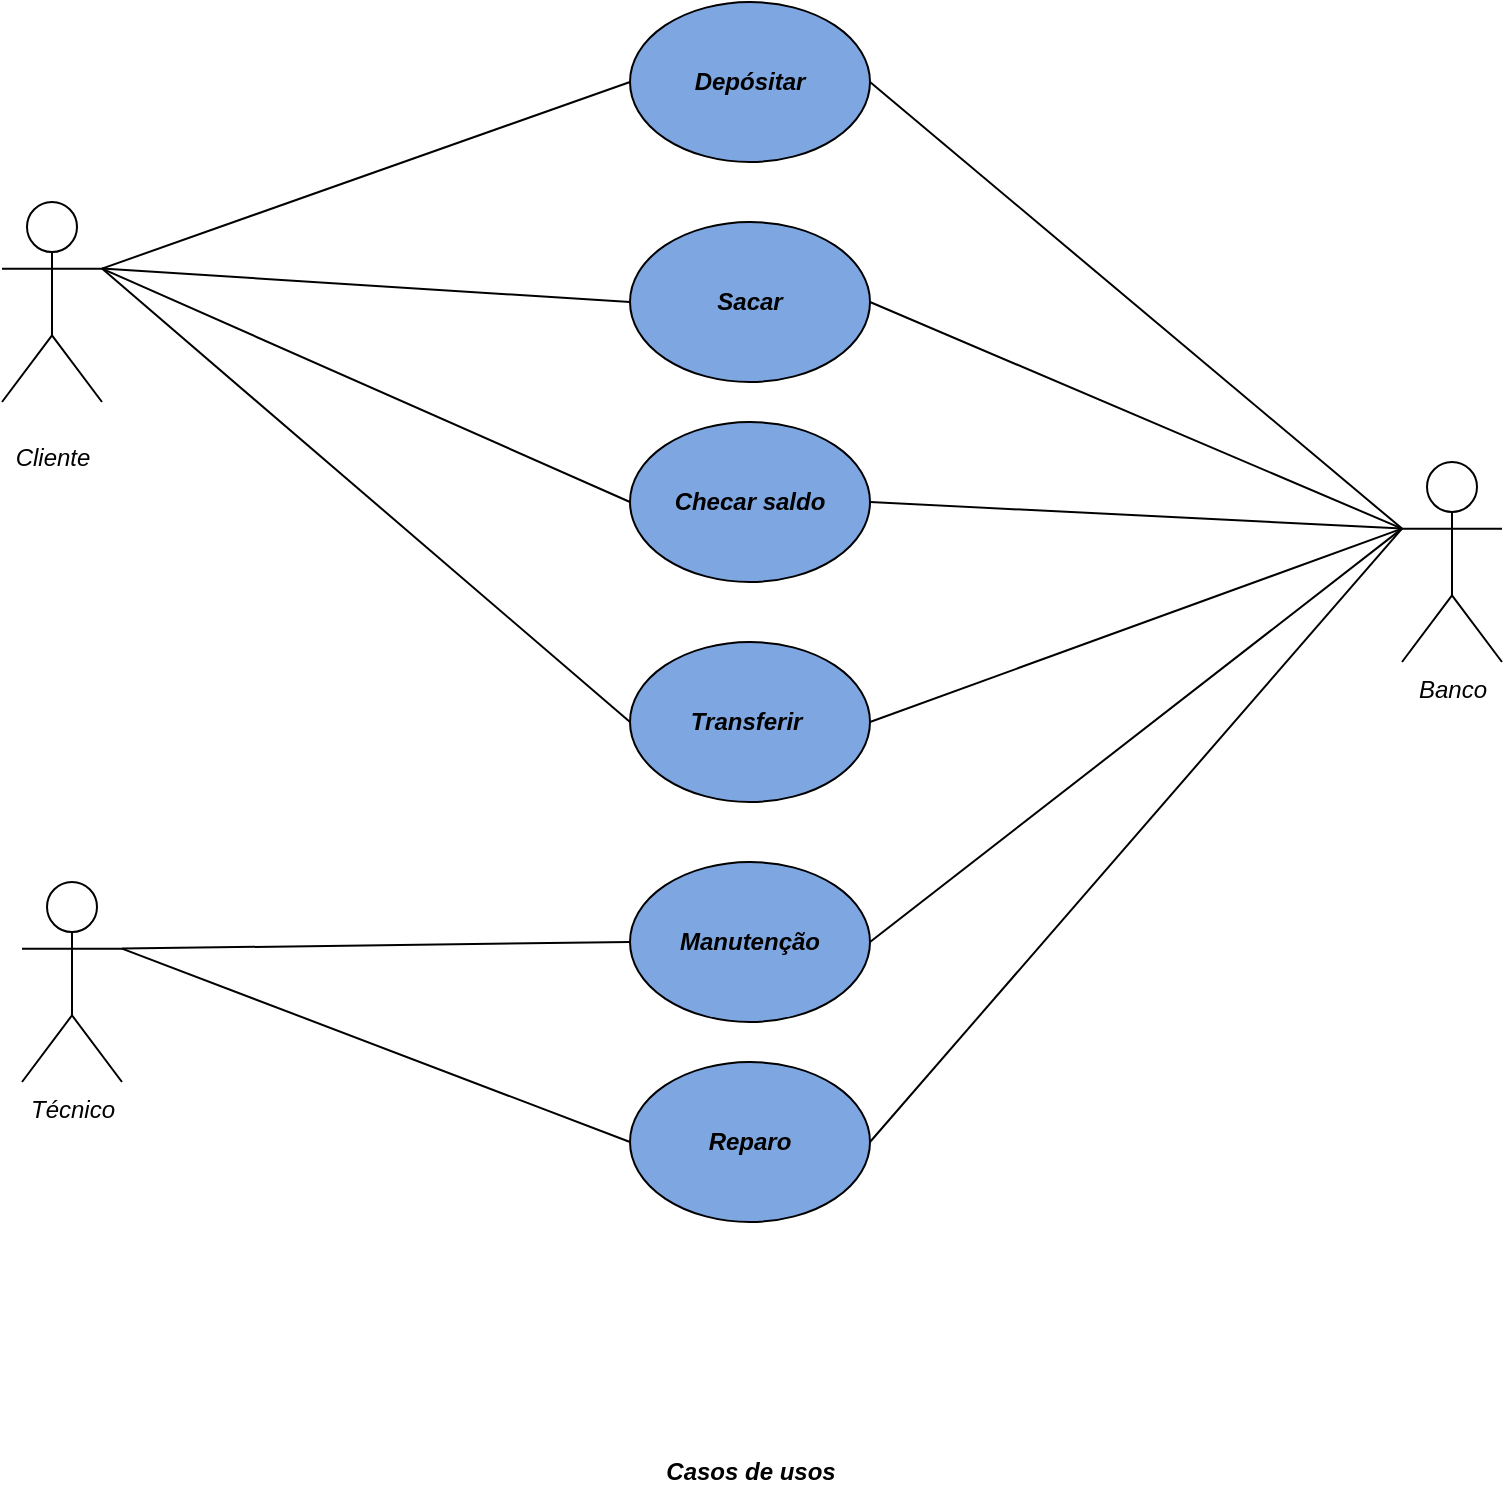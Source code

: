 <mxfile version="26.1.0" pages="7">
  <diagram name="Página-1" id="K0Q3G50V8qy6SvPV7_PL">
    <mxGraphModel dx="1434" dy="772" grid="1" gridSize="10" guides="1" tooltips="1" connect="1" arrows="1" fold="1" page="1" pageScale="1" pageWidth="827" pageHeight="1169" math="0" shadow="0">
      <root>
        <mxCell id="0" />
        <mxCell id="1" parent="0" />
        <mxCell id="hQ2_N-KdccQI4J3v4aFB-1" value="&lt;br&gt;&lt;div&gt;&lt;i&gt;Cliente&lt;/i&gt;&lt;/div&gt;" style="shape=umlActor;verticalLabelPosition=bottom;verticalAlign=top;html=1;outlineConnect=0;" vertex="1" parent="1">
          <mxGeometry x="40" y="110" width="50" height="100" as="geometry" />
        </mxCell>
        <mxCell id="hQ2_N-KdccQI4J3v4aFB-2" value="&lt;i&gt;Banco&lt;/i&gt;" style="shape=umlActor;verticalLabelPosition=bottom;verticalAlign=top;html=1;outlineConnect=0;" vertex="1" parent="1">
          <mxGeometry x="740" y="240" width="50" height="100" as="geometry" />
        </mxCell>
        <mxCell id="hQ2_N-KdccQI4J3v4aFB-3" value="&lt;i&gt;Técnico&lt;/i&gt;" style="shape=umlActor;verticalLabelPosition=bottom;verticalAlign=top;html=1;outlineConnect=0;" vertex="1" parent="1">
          <mxGeometry x="50" y="450" width="50" height="100" as="geometry" />
        </mxCell>
        <mxCell id="hQ2_N-KdccQI4J3v4aFB-4" value="&lt;b&gt;&lt;i&gt;Depósitar&lt;/i&gt;&lt;/b&gt;" style="ellipse;whiteSpace=wrap;html=1;fillColor=#7EA6E0;" vertex="1" parent="1">
          <mxGeometry x="354" y="10" width="120" height="80" as="geometry" />
        </mxCell>
        <mxCell id="hQ2_N-KdccQI4J3v4aFB-5" value="&lt;b&gt;&lt;i&gt;Sacar&lt;/i&gt;&lt;/b&gt;" style="ellipse;whiteSpace=wrap;html=1;fillColor=#7EA6E0;" vertex="1" parent="1">
          <mxGeometry x="354" y="120" width="120" height="80" as="geometry" />
        </mxCell>
        <mxCell id="hQ2_N-KdccQI4J3v4aFB-6" value="&lt;b&gt;&lt;i&gt;Checar saldo&lt;/i&gt;&lt;/b&gt;" style="ellipse;whiteSpace=wrap;html=1;fillColor=#7EA6E0;" vertex="1" parent="1">
          <mxGeometry x="354" y="220" width="120" height="80" as="geometry" />
        </mxCell>
        <mxCell id="hQ2_N-KdccQI4J3v4aFB-7" value="&lt;b&gt;&lt;i&gt;Transferir&amp;nbsp;&lt;/i&gt;&lt;/b&gt;" style="ellipse;whiteSpace=wrap;html=1;fillColor=#7EA6E0;" vertex="1" parent="1">
          <mxGeometry x="354" y="330" width="120" height="80" as="geometry" />
        </mxCell>
        <mxCell id="hQ2_N-KdccQI4J3v4aFB-8" value="&lt;div&gt;&lt;i&gt;&lt;b&gt;Manutenção&lt;/b&gt;&lt;/i&gt;&lt;/div&gt;" style="ellipse;whiteSpace=wrap;html=1;fillColor=#7EA6E0;" vertex="1" parent="1">
          <mxGeometry x="354" y="440" width="120" height="80" as="geometry" />
        </mxCell>
        <mxCell id="hQ2_N-KdccQI4J3v4aFB-9" value="&lt;b&gt;&lt;i&gt;Reparo&lt;/i&gt;&lt;/b&gt;" style="ellipse;whiteSpace=wrap;html=1;fillColor=#7EA6E0;" vertex="1" parent="1">
          <mxGeometry x="354" y="540" width="120" height="80" as="geometry" />
        </mxCell>
        <mxCell id="hQ2_N-KdccQI4J3v4aFB-10" value="" style="endArrow=none;html=1;rounded=0;exitX=1;exitY=0.333;exitDx=0;exitDy=0;exitPerimeter=0;entryX=0;entryY=0.5;entryDx=0;entryDy=0;" edge="1" parent="1" source="hQ2_N-KdccQI4J3v4aFB-1" target="hQ2_N-KdccQI4J3v4aFB-4">
          <mxGeometry width="50" height="50" relative="1" as="geometry">
            <mxPoint x="140" y="170" as="sourcePoint" />
            <mxPoint x="190" y="120" as="targetPoint" />
          </mxGeometry>
        </mxCell>
        <mxCell id="hQ2_N-KdccQI4J3v4aFB-11" value="" style="endArrow=none;html=1;rounded=0;exitX=1;exitY=0.333;exitDx=0;exitDy=0;exitPerimeter=0;entryX=0;entryY=0.5;entryDx=0;entryDy=0;" edge="1" parent="1" source="hQ2_N-KdccQI4J3v4aFB-1" target="hQ2_N-KdccQI4J3v4aFB-5">
          <mxGeometry width="50" height="50" relative="1" as="geometry">
            <mxPoint x="210" y="180" as="sourcePoint" />
            <mxPoint x="260" y="130" as="targetPoint" />
          </mxGeometry>
        </mxCell>
        <mxCell id="hQ2_N-KdccQI4J3v4aFB-12" value="" style="endArrow=none;html=1;rounded=0;exitX=1;exitY=0.333;exitDx=0;exitDy=0;exitPerimeter=0;entryX=0;entryY=0.5;entryDx=0;entryDy=0;" edge="1" parent="1" source="hQ2_N-KdccQI4J3v4aFB-1" target="hQ2_N-KdccQI4J3v4aFB-6">
          <mxGeometry width="50" height="50" relative="1" as="geometry">
            <mxPoint x="220" y="250" as="sourcePoint" />
            <mxPoint x="270" y="200" as="targetPoint" />
          </mxGeometry>
        </mxCell>
        <mxCell id="hQ2_N-KdccQI4J3v4aFB-13" value="" style="endArrow=none;html=1;rounded=0;exitX=1;exitY=0.333;exitDx=0;exitDy=0;exitPerimeter=0;entryX=0;entryY=0.5;entryDx=0;entryDy=0;" edge="1" parent="1" source="hQ2_N-KdccQI4J3v4aFB-1" target="hQ2_N-KdccQI4J3v4aFB-7">
          <mxGeometry width="50" height="50" relative="1" as="geometry">
            <mxPoint x="180" y="310" as="sourcePoint" />
            <mxPoint x="230" y="260" as="targetPoint" />
          </mxGeometry>
        </mxCell>
        <mxCell id="hQ2_N-KdccQI4J3v4aFB-14" value="" style="endArrow=none;html=1;rounded=0;exitX=1;exitY=0.333;exitDx=0;exitDy=0;exitPerimeter=0;entryX=0;entryY=0.5;entryDx=0;entryDy=0;" edge="1" parent="1" source="hQ2_N-KdccQI4J3v4aFB-3" target="hQ2_N-KdccQI4J3v4aFB-8">
          <mxGeometry width="50" height="50" relative="1" as="geometry">
            <mxPoint x="190" y="520" as="sourcePoint" />
            <mxPoint x="240" y="470" as="targetPoint" />
          </mxGeometry>
        </mxCell>
        <mxCell id="hQ2_N-KdccQI4J3v4aFB-15" value="" style="endArrow=none;html=1;rounded=0;exitX=1;exitY=0.333;exitDx=0;exitDy=0;exitPerimeter=0;entryX=0;entryY=0.5;entryDx=0;entryDy=0;" edge="1" parent="1" source="hQ2_N-KdccQI4J3v4aFB-3" target="hQ2_N-KdccQI4J3v4aFB-9">
          <mxGeometry width="50" height="50" relative="1" as="geometry">
            <mxPoint x="240" y="600" as="sourcePoint" />
            <mxPoint x="290" y="550" as="targetPoint" />
          </mxGeometry>
        </mxCell>
        <mxCell id="hQ2_N-KdccQI4J3v4aFB-16" value="" style="endArrow=none;html=1;rounded=0;exitX=1;exitY=0.5;exitDx=0;exitDy=0;entryX=0;entryY=0.333;entryDx=0;entryDy=0;entryPerimeter=0;" edge="1" parent="1" source="hQ2_N-KdccQI4J3v4aFB-9" target="hQ2_N-KdccQI4J3v4aFB-2">
          <mxGeometry width="50" height="50" relative="1" as="geometry">
            <mxPoint x="570" y="470" as="sourcePoint" />
            <mxPoint x="620" y="420" as="targetPoint" />
          </mxGeometry>
        </mxCell>
        <mxCell id="hQ2_N-KdccQI4J3v4aFB-17" value="" style="endArrow=none;html=1;rounded=0;exitX=1;exitY=0.5;exitDx=0;exitDy=0;entryX=0;entryY=0.333;entryDx=0;entryDy=0;entryPerimeter=0;" edge="1" parent="1" source="hQ2_N-KdccQI4J3v4aFB-8" target="hQ2_N-KdccQI4J3v4aFB-2">
          <mxGeometry width="50" height="50" relative="1" as="geometry">
            <mxPoint x="530" y="390" as="sourcePoint" />
            <mxPoint x="580" y="340" as="targetPoint" />
          </mxGeometry>
        </mxCell>
        <mxCell id="hQ2_N-KdccQI4J3v4aFB-18" value="" style="endArrow=none;html=1;rounded=0;exitX=1;exitY=0.5;exitDx=0;exitDy=0;entryX=0;entryY=0.333;entryDx=0;entryDy=0;entryPerimeter=0;" edge="1" parent="1" source="hQ2_N-KdccQI4J3v4aFB-7" target="hQ2_N-KdccQI4J3v4aFB-2">
          <mxGeometry width="50" height="50" relative="1" as="geometry">
            <mxPoint x="550" y="330" as="sourcePoint" />
            <mxPoint x="600" y="280" as="targetPoint" />
          </mxGeometry>
        </mxCell>
        <mxCell id="hQ2_N-KdccQI4J3v4aFB-19" value="" style="endArrow=none;html=1;rounded=0;exitX=1;exitY=0.5;exitDx=0;exitDy=0;entryX=0;entryY=0.333;entryDx=0;entryDy=0;entryPerimeter=0;" edge="1" parent="1" source="hQ2_N-KdccQI4J3v4aFB-6" target="hQ2_N-KdccQI4J3v4aFB-2">
          <mxGeometry width="50" height="50" relative="1" as="geometry">
            <mxPoint x="480" y="280" as="sourcePoint" />
            <mxPoint x="530" y="230" as="targetPoint" />
          </mxGeometry>
        </mxCell>
        <mxCell id="hQ2_N-KdccQI4J3v4aFB-20" value="" style="endArrow=none;html=1;rounded=0;entryX=0;entryY=0.333;entryDx=0;entryDy=0;entryPerimeter=0;exitX=1;exitY=0.5;exitDx=0;exitDy=0;" edge="1" parent="1" source="hQ2_N-KdccQI4J3v4aFB-5" target="hQ2_N-KdccQI4J3v4aFB-2">
          <mxGeometry width="50" height="50" relative="1" as="geometry">
            <mxPoint x="520" y="150" as="sourcePoint" />
            <mxPoint x="570" y="100" as="targetPoint" />
          </mxGeometry>
        </mxCell>
        <mxCell id="hQ2_N-KdccQI4J3v4aFB-21" value="" style="endArrow=none;html=1;rounded=0;entryX=0;entryY=0.333;entryDx=0;entryDy=0;entryPerimeter=0;exitX=1;exitY=0.5;exitDx=0;exitDy=0;" edge="1" parent="1" source="hQ2_N-KdccQI4J3v4aFB-4" target="hQ2_N-KdccQI4J3v4aFB-2">
          <mxGeometry width="50" height="50" relative="1" as="geometry">
            <mxPoint x="550" y="110" as="sourcePoint" />
            <mxPoint x="600" y="60" as="targetPoint" />
          </mxGeometry>
        </mxCell>
        <mxCell id="UMGU8wtSOJzIK5ljmivV-1" value="&lt;b&gt;&lt;i&gt;Casos de usos&lt;/i&gt;&lt;/b&gt;" style="text;html=1;align=center;verticalAlign=middle;resizable=0;points=[];autosize=1;strokeColor=none;fillColor=none;" vertex="1" parent="1">
          <mxGeometry x="359" y="730" width="110" height="30" as="geometry" />
        </mxCell>
      </root>
    </mxGraphModel>
  </diagram>
  <diagram id="EHEPM_qqMZ5XBg2iX7G0" name="Página-2">
    <mxGraphModel dx="1434" dy="1941" grid="1" gridSize="10" guides="1" tooltips="1" connect="1" arrows="1" fold="1" page="1" pageScale="1" pageWidth="827" pageHeight="1169" math="0" shadow="0">
      <root>
        <mxCell id="0" />
        <mxCell id="1" parent="0" />
        <mxCell id="wZp75NMPGWa33cQq-nZL-62" style="edgeStyle=orthogonalEdgeStyle;rounded=0;orthogonalLoop=1;jettySize=auto;html=1;exitX=1;exitY=0;exitDx=0;exitDy=0;entryX=0;entryY=0.5;entryDx=0;entryDy=0;" edge="1" parent="1" source="wZp75NMPGWa33cQq-nZL-5" target="wZp75NMPGWa33cQq-nZL-35">
          <mxGeometry relative="1" as="geometry">
            <Array as="points">
              <mxPoint x="160" y="160" />
              <mxPoint x="410" y="160" />
              <mxPoint x="410" y="210" />
              <mxPoint x="660" y="210" />
            </Array>
          </mxGeometry>
        </mxCell>
        <mxCell id="wZp75NMPGWa33cQq-nZL-5" value="&lt;div&gt;Cliente&lt;/div&gt;" style="swimlane;fontStyle=1;align=center;verticalAlign=top;childLayout=stackLayout;horizontal=1;startSize=26;horizontalStack=0;resizeParent=1;resizeParentMax=0;resizeLast=0;collapsible=1;marginBottom=0;whiteSpace=wrap;html=1;fillColor=#7EA6E0;" vertex="1" parent="1">
          <mxGeometry y="180" width="160" height="184" as="geometry" />
        </mxCell>
        <mxCell id="wZp75NMPGWa33cQq-nZL-6" value="+ nome&lt;div&gt;&lt;br&gt;&lt;/div&gt;&lt;div&gt;+ endereço&lt;/div&gt;&lt;div&gt;&lt;br&gt;&lt;/div&gt;&lt;div&gt;+ data de nascimento&lt;/div&gt;&lt;div&gt;&lt;br&gt;&lt;/div&gt;&lt;div&gt;+ senha&amp;nbsp;&lt;/div&gt;" style="text;strokeColor=none;fillColor=#FFFFFF;align=left;verticalAlign=top;spacingLeft=4;spacingRight=4;overflow=hidden;rotatable=0;points=[[0,0.5],[1,0.5]];portConstraint=eastwest;whiteSpace=wrap;html=1;" vertex="1" parent="wZp75NMPGWa33cQq-nZL-5">
          <mxGeometry y="26" width="160" height="124" as="geometry" />
        </mxCell>
        <mxCell id="wZp75NMPGWa33cQq-nZL-7" value="" style="line;strokeWidth=1;fillColor=#FFFFFF;align=left;verticalAlign=middle;spacingTop=-1;spacingLeft=3;spacingRight=3;rotatable=0;labelPosition=right;points=[];portConstraint=eastwest;strokeColor=inherit;" vertex="1" parent="wZp75NMPGWa33cQq-nZL-5">
          <mxGeometry y="150" width="160" height="8" as="geometry" />
        </mxCell>
        <mxCell id="wZp75NMPGWa33cQq-nZL-8" value="+ senha de verificação()" style="text;strokeColor=none;fillColor=#FFFFFF;align=left;verticalAlign=top;spacingLeft=4;spacingRight=4;overflow=hidden;rotatable=0;points=[[0,0.5],[1,0.5]];portConstraint=eastwest;whiteSpace=wrap;html=1;" vertex="1" parent="wZp75NMPGWa33cQq-nZL-5">
          <mxGeometry y="158" width="160" height="26" as="geometry" />
        </mxCell>
        <mxCell id="wZp75NMPGWa33cQq-nZL-58" style="edgeStyle=orthogonalEdgeStyle;rounded=0;orthogonalLoop=1;jettySize=auto;html=1;exitX=1;exitY=0.5;exitDx=0;exitDy=0;entryX=0;entryY=0.5;entryDx=0;entryDy=0;" edge="1" parent="1" source="wZp75NMPGWa33cQq-nZL-9" target="wZp75NMPGWa33cQq-nZL-45">
          <mxGeometry relative="1" as="geometry" />
        </mxCell>
        <mxCell id="wZp75NMPGWa33cQq-nZL-9" value="Conta corrente" style="swimlane;fontStyle=1;align=center;verticalAlign=top;childLayout=stackLayout;horizontal=1;startSize=26;horizontalStack=0;resizeParent=1;resizeParentMax=0;resizeLast=0;collapsible=1;marginBottom=0;whiteSpace=wrap;html=1;fillColor=#7EA6E0;" vertex="1" parent="1">
          <mxGeometry x="30" y="550" width="160" height="124" as="geometry" />
        </mxCell>
        <mxCell id="wZp75NMPGWa33cQq-nZL-10" value="+ número da conta&lt;div&gt;&lt;br&gt;&lt;/div&gt;&lt;div&gt;+equílibrio&lt;/div&gt;" style="text;strokeColor=none;fillColor=#FFFFFF;align=left;verticalAlign=top;spacingLeft=4;spacingRight=4;overflow=hidden;rotatable=0;points=[[0,0.5],[1,0.5]];portConstraint=eastwest;whiteSpace=wrap;html=1;" vertex="1" parent="wZp75NMPGWa33cQq-nZL-9">
          <mxGeometry y="26" width="160" height="64" as="geometry" />
        </mxCell>
        <mxCell id="wZp75NMPGWa33cQq-nZL-11" value="" style="line;strokeWidth=1;fillColor=#FFFFFF;align=left;verticalAlign=middle;spacingTop=-1;spacingLeft=3;spacingRight=3;rotatable=0;labelPosition=right;points=[];portConstraint=eastwest;strokeColor=inherit;" vertex="1" parent="wZp75NMPGWa33cQq-nZL-9">
          <mxGeometry y="90" width="160" height="8" as="geometry" />
        </mxCell>
        <mxCell id="wZp75NMPGWa33cQq-nZL-12" value="+ retirada()" style="text;strokeColor=none;fillColor=#FFFFFF;align=left;verticalAlign=top;spacingLeft=4;spacingRight=4;overflow=hidden;rotatable=0;points=[[0,0.5],[1,0.5]];portConstraint=eastwest;whiteSpace=wrap;html=1;" vertex="1" parent="wZp75NMPGWa33cQq-nZL-9">
          <mxGeometry y="98" width="160" height="26" as="geometry" />
        </mxCell>
        <mxCell id="wZp75NMPGWa33cQq-nZL-13" value="Banco" style="swimlane;fontStyle=1;align=center;verticalAlign=top;childLayout=stackLayout;horizontal=1;startSize=26;horizontalStack=0;resizeParent=1;resizeParentMax=0;resizeLast=0;collapsible=1;marginBottom=0;whiteSpace=wrap;html=1;fillColor=#7EA6E0;" vertex="1" parent="1">
          <mxGeometry x="350" width="160" height="150" as="geometry" />
        </mxCell>
        <mxCell id="wZp75NMPGWa33cQq-nZL-14" value="+ código&lt;div&gt;&lt;br&gt;&lt;/div&gt;&lt;div&gt;+endereço&lt;/div&gt;" style="text;strokeColor=none;fillColor=#FFFFFF;align=left;verticalAlign=top;spacingLeft=4;spacingRight=4;overflow=hidden;rotatable=0;points=[[0,0.5],[1,0.5]];portConstraint=eastwest;whiteSpace=wrap;html=1;" vertex="1" parent="wZp75NMPGWa33cQq-nZL-13">
          <mxGeometry y="26" width="160" height="54" as="geometry" />
        </mxCell>
        <mxCell id="wZp75NMPGWa33cQq-nZL-15" value="" style="line;strokeWidth=1;fillColor=#FFFFFF;align=left;verticalAlign=middle;spacingTop=-1;spacingLeft=3;spacingRight=3;rotatable=0;labelPosition=right;points=[];portConstraint=eastwest;strokeColor=inherit;" vertex="1" parent="wZp75NMPGWa33cQq-nZL-13">
          <mxGeometry y="80" width="160" height="8" as="geometry" />
        </mxCell>
        <mxCell id="wZp75NMPGWa33cQq-nZL-16" value="+ gerenciar()&lt;div&gt;&lt;br&gt;&lt;/div&gt;&lt;div&gt;+ mantém()&lt;/div&gt;" style="text;strokeColor=none;fillColor=#FFFFFF;align=left;verticalAlign=top;spacingLeft=4;spacingRight=4;overflow=hidden;rotatable=0;points=[[0,0.5],[1,0.5]];portConstraint=eastwest;whiteSpace=wrap;html=1;" vertex="1" parent="wZp75NMPGWa33cQq-nZL-13">
          <mxGeometry y="88" width="160" height="62" as="geometry" />
        </mxCell>
        <mxCell id="wZp75NMPGWa33cQq-nZL-17" value="Transações em caixas eletrónicos" style="swimlane;fontStyle=1;align=center;verticalAlign=top;childLayout=stackLayout;horizontal=1;startSize=40;horizontalStack=0;resizeParent=1;resizeParentMax=0;resizeLast=0;collapsible=1;marginBottom=0;whiteSpace=wrap;html=1;fillColor=#7EA6E0;" vertex="1" parent="1">
          <mxGeometry x="640" y="416" width="160" height="224" as="geometry" />
        </mxCell>
        <mxCell id="wZp75NMPGWa33cQq-nZL-18" value="&lt;div&gt;&lt;span style=&quot;background-color: transparent; color: light-dark(rgb(0, 0, 0), rgb(255, 255, 255));&quot;&gt;+ ID de transação&lt;/span&gt;&lt;span style=&quot;font-family: inherit; background-color: rgb(248, 249, 250); color: rgb(31, 31, 31); font-size: 28px;&quot;&gt;&amp;nbsp;&lt;/span&gt;&lt;/div&gt;&lt;div&gt;&lt;br&gt;&lt;/div&gt;&lt;div&gt;+ data&lt;/div&gt;&lt;div&gt;&lt;br&gt;&lt;/div&gt;&lt;div&gt;+ tipo&lt;/div&gt;&lt;div&gt;&lt;br&gt;&lt;/div&gt;&lt;div&gt;+&amp;nbsp; valor&lt;/div&gt;&lt;div&gt;&lt;br&gt;&lt;/div&gt;&lt;div&gt;+ pós-balanço&lt;/div&gt;" style="text;strokeColor=none;fillColor=#FFFFFF;align=left;verticalAlign=top;spacingLeft=4;spacingRight=4;overflow=hidden;rotatable=0;points=[[0,0.5],[1,0.5]];portConstraint=eastwest;whiteSpace=wrap;html=1;" vertex="1" parent="wZp75NMPGWa33cQq-nZL-17">
          <mxGeometry y="40" width="160" height="150" as="geometry" />
        </mxCell>
        <mxCell id="wZp75NMPGWa33cQq-nZL-19" value="" style="line;strokeWidth=1;fillColor=#FFFFFF;align=left;verticalAlign=middle;spacingTop=-1;spacingLeft=3;spacingRight=3;rotatable=0;labelPosition=right;points=[];portConstraint=eastwest;strokeColor=inherit;" vertex="1" parent="wZp75NMPGWa33cQq-nZL-17">
          <mxGeometry y="190" width="160" height="8" as="geometry" />
        </mxCell>
        <mxCell id="wZp75NMPGWa33cQq-nZL-20" value="+ modificheiros()" style="text;strokeColor=none;fillColor=#FFFFFF;align=left;verticalAlign=top;spacingLeft=4;spacingRight=4;overflow=hidden;rotatable=0;points=[[0,0.5],[1,0.5]];portConstraint=eastwest;whiteSpace=wrap;html=1;" vertex="1" parent="wZp75NMPGWa33cQq-nZL-17">
          <mxGeometry y="198" width="160" height="26" as="geometry" />
        </mxCell>
        <mxCell id="wZp75NMPGWa33cQq-nZL-56" style="edgeStyle=orthogonalEdgeStyle;rounded=0;orthogonalLoop=1;jettySize=auto;html=1;exitX=0.5;exitY=1;exitDx=0;exitDy=0;entryX=0.75;entryY=0;entryDx=0;entryDy=0;" edge="1" parent="1" source="wZp75NMPGWa33cQq-nZL-25" target="wZp75NMPGWa33cQq-nZL-9">
          <mxGeometry relative="1" as="geometry" />
        </mxCell>
        <mxCell id="wZp75NMPGWa33cQq-nZL-57" style="edgeStyle=orthogonalEdgeStyle;rounded=0;orthogonalLoop=1;jettySize=auto;html=1;exitX=0.75;exitY=1;exitDx=0;exitDy=0;entryX=0.5;entryY=0;entryDx=0;entryDy=0;" edge="1" parent="1" source="wZp75NMPGWa33cQq-nZL-25" target="wZp75NMPGWa33cQq-nZL-44">
          <mxGeometry relative="1" as="geometry" />
        </mxCell>
        <mxCell id="wZp75NMPGWa33cQq-nZL-59" style="edgeStyle=orthogonalEdgeStyle;rounded=0;orthogonalLoop=1;jettySize=auto;html=1;exitX=1;exitY=0.75;exitDx=0;exitDy=0;entryX=0;entryY=0.5;entryDx=0;entryDy=0;" edge="1" parent="1" source="wZp75NMPGWa33cQq-nZL-25" target="wZp75NMPGWa33cQq-nZL-18">
          <mxGeometry relative="1" as="geometry" />
        </mxCell>
        <mxCell id="wZp75NMPGWa33cQq-nZL-25" value="Conta" style="swimlane;fontStyle=1;align=center;verticalAlign=top;childLayout=stackLayout;horizontal=1;startSize=26;horizontalStack=0;resizeParent=1;resizeParentMax=0;resizeLast=0;collapsible=1;marginBottom=0;whiteSpace=wrap;html=1;fillColor=#7EA6E0;" vertex="1" parent="1">
          <mxGeometry x="300" y="280" width="160" height="180" as="geometry" />
        </mxCell>
        <mxCell id="wZp75NMPGWa33cQq-nZL-26" value="+ número&lt;div&gt;&lt;br&gt;&lt;/div&gt;&lt;div&gt;+ equílibrio&lt;/div&gt;" style="text;strokeColor=none;fillColor=#FFFFFF;align=left;verticalAlign=top;spacingLeft=4;spacingRight=4;overflow=hidden;rotatable=0;points=[[0,0.5],[1,0.5]];portConstraint=eastwest;whiteSpace=wrap;html=1;" vertex="1" parent="wZp75NMPGWa33cQq-nZL-25">
          <mxGeometry y="26" width="160" height="54" as="geometry" />
        </mxCell>
        <mxCell id="wZp75NMPGWa33cQq-nZL-27" value="" style="line;strokeWidth=1;fillColor=#FFFFFF;align=left;verticalAlign=middle;spacingTop=-1;spacingLeft=3;spacingRight=3;rotatable=0;labelPosition=right;points=[];portConstraint=eastwest;strokeColor=inherit;" vertex="1" parent="wZp75NMPGWa33cQq-nZL-25">
          <mxGeometry y="80" width="160" height="8" as="geometry" />
        </mxCell>
        <mxCell id="wZp75NMPGWa33cQq-nZL-28" value="+ saldo()&lt;div&gt;&lt;br&gt;&lt;/div&gt;&lt;div&gt;+retirada()&lt;/div&gt;&lt;div&gt;&lt;br&gt;&lt;/div&gt;&lt;div&gt;+criar transação()&lt;/div&gt;" style="text;strokeColor=none;fillColor=#FFFFFF;align=left;verticalAlign=top;spacingLeft=4;spacingRight=4;overflow=hidden;rotatable=0;points=[[0,0.5],[1,0.5]];portConstraint=eastwest;whiteSpace=wrap;html=1;" vertex="1" parent="wZp75NMPGWa33cQq-nZL-25">
          <mxGeometry y="88" width="160" height="92" as="geometry" />
        </mxCell>
        <mxCell id="wZp75NMPGWa33cQq-nZL-34" value="Caixa eletrónico" style="swimlane;fontStyle=1;align=center;verticalAlign=top;childLayout=stackLayout;horizontal=1;startSize=26;horizontalStack=0;resizeParent=1;resizeParentMax=0;resizeLast=0;collapsible=1;marginBottom=0;whiteSpace=wrap;html=1;fillColor=#7EA6E0;" vertex="1" parent="1">
          <mxGeometry x="660" y="160" width="160" height="150" as="geometry" />
        </mxCell>
        <mxCell id="wZp75NMPGWa33cQq-nZL-35" value="+ localização&lt;div&gt;&lt;div&gt;&lt;br&gt;&lt;/div&gt;&lt;div&gt;+ gerenciado por&lt;/div&gt;&lt;/div&gt;" style="text;strokeColor=none;fillColor=#FFFFFF;align=left;verticalAlign=top;spacingLeft=4;spacingRight=4;overflow=hidden;rotatable=0;points=[[0,0.5],[1,0.5]];portConstraint=eastwest;whiteSpace=wrap;html=1;" vertex="1" parent="wZp75NMPGWa33cQq-nZL-34">
          <mxGeometry y="26" width="160" height="54" as="geometry" />
        </mxCell>
        <mxCell id="wZp75NMPGWa33cQq-nZL-36" value="" style="line;strokeWidth=1;fillColor=#FFFFFF;align=left;verticalAlign=middle;spacingTop=-1;spacingLeft=3;spacingRight=3;rotatable=0;labelPosition=right;points=[];portConstraint=eastwest;strokeColor=inherit;" vertex="1" parent="wZp75NMPGWa33cQq-nZL-34">
          <mxGeometry y="80" width="160" height="8" as="geometry" />
        </mxCell>
        <mxCell id="wZp75NMPGWa33cQq-nZL-37" value="+ indentifica&lt;div&gt;&lt;br&gt;&lt;/div&gt;&lt;div&gt;+ transações&lt;/div&gt;" style="text;strokeColor=none;fillColor=#FFFFFF;align=left;verticalAlign=top;spacingLeft=4;spacingRight=4;overflow=hidden;rotatable=0;points=[[0,0.5],[1,0.5]];portConstraint=eastwest;whiteSpace=wrap;html=1;" vertex="1" parent="wZp75NMPGWa33cQq-nZL-34">
          <mxGeometry y="88" width="160" height="62" as="geometry" />
        </mxCell>
        <mxCell id="wZp75NMPGWa33cQq-nZL-44" value="Conta poupança" style="swimlane;fontStyle=1;align=center;verticalAlign=top;childLayout=stackLayout;horizontal=1;startSize=26;horizontalStack=0;resizeParent=1;resizeParentMax=0;resizeLast=0;collapsible=1;marginBottom=0;whiteSpace=wrap;html=1;fillColor=#7EA6E0;" vertex="1" parent="1">
          <mxGeometry x="430" y="585" width="160" height="120" as="geometry" />
        </mxCell>
        <mxCell id="wZp75NMPGWa33cQq-nZL-45" value="+ número da conta&lt;div&gt;&lt;br&gt;&lt;/div&gt;&lt;div&gt;+equílibrio&lt;/div&gt;" style="text;strokeColor=none;fillColor=#FFFFFF;align=left;verticalAlign=top;spacingLeft=4;spacingRight=4;overflow=hidden;rotatable=0;points=[[0,0.5],[1,0.5]];portConstraint=eastwest;whiteSpace=wrap;html=1;" vertex="1" parent="wZp75NMPGWa33cQq-nZL-44">
          <mxGeometry y="26" width="160" height="54" as="geometry" />
        </mxCell>
        <mxCell id="wZp75NMPGWa33cQq-nZL-46" value="" style="line;strokeWidth=1;fillColor=#FFFFFF;align=left;verticalAlign=middle;spacingTop=-1;spacingLeft=3;spacingRight=3;rotatable=0;labelPosition=right;points=[];portConstraint=eastwest;strokeColor=inherit;" vertex="1" parent="wZp75NMPGWa33cQq-nZL-44">
          <mxGeometry y="80" width="160" height="40" as="geometry" />
        </mxCell>
        <mxCell id="wZp75NMPGWa33cQq-nZL-60" style="edgeStyle=orthogonalEdgeStyle;rounded=0;orthogonalLoop=1;jettySize=auto;html=1;exitX=0;exitY=0.5;exitDx=0;exitDy=0;entryX=1;entryY=0.5;entryDx=0;entryDy=0;" edge="1" parent="1" source="wZp75NMPGWa33cQq-nZL-28" target="wZp75NMPGWa33cQq-nZL-6">
          <mxGeometry relative="1" as="geometry" />
        </mxCell>
        <mxCell id="wZp75NMPGWa33cQq-nZL-64" value="1" style="endArrow=open;html=1;endSize=12;startArrow=diamondThin;startSize=14;startFill=1;edgeStyle=orthogonalEdgeStyle;align=left;verticalAlign=bottom;rounded=0;entryX=0.5;entryY=0;entryDx=0;entryDy=0;exitX=1;exitY=0.5;exitDx=0;exitDy=0;" edge="1" parent="1" source="wZp75NMPGWa33cQq-nZL-14" target="wZp75NMPGWa33cQq-nZL-34">
          <mxGeometry x="0.365" y="268" relative="1" as="geometry">
            <mxPoint x="520" y="80" as="sourcePoint" />
            <mxPoint x="680" y="80" as="targetPoint" />
            <mxPoint x="-48" y="-153" as="offset" />
          </mxGeometry>
        </mxCell>
        <mxCell id="wZp75NMPGWa33cQq-nZL-66" value="1" style="endArrow=open;html=1;endSize=12;startArrow=diamondThin;startSize=14;startFill=1;edgeStyle=orthogonalEdgeStyle;align=left;verticalAlign=bottom;rounded=0;entryX=0.75;entryY=0;entryDx=0;entryDy=0;exitX=0.75;exitY=1;exitDx=0;exitDy=0;" edge="1" parent="1" source="wZp75NMPGWa33cQq-nZL-13" target="wZp75NMPGWa33cQq-nZL-25">
          <mxGeometry x="-1" y="546" relative="1" as="geometry">
            <mxPoint x="360" y="230" as="sourcePoint" />
            <mxPoint x="520" y="230" as="targetPoint" />
            <Array as="points">
              <mxPoint x="470" y="210" />
              <mxPoint x="420" y="210" />
            </Array>
            <mxPoint x="-56" y="-240" as="offset" />
          </mxGeometry>
        </mxCell>
        <mxCell id="tF78jhOjmz4l72Fw6pbB-1" value="&lt;b&gt;&lt;i&gt;Classes&amp;nbsp;&lt;/i&gt;&lt;/b&gt;" style="text;html=1;align=center;verticalAlign=middle;resizable=0;points=[];autosize=1;strokeColor=none;fillColor=none;" vertex="1" parent="1">
          <mxGeometry x="335" y="768" width="70" height="30" as="geometry" />
        </mxCell>
      </root>
    </mxGraphModel>
  </diagram>
  <diagram id="mManyP8N2p9ywwddNu5L" name="Página-3">
    <mxGraphModel dx="1434" dy="772" grid="1" gridSize="10" guides="1" tooltips="1" connect="1" arrows="1" fold="1" page="1" pageScale="1" pageWidth="827" pageHeight="1169" math="0" shadow="0">
      <root>
        <mxCell id="0" />
        <mxCell id="1" parent="0" />
        <mxCell id="JvJugfFr4AggPR8nK9vf-2" value="interface do banco" style="shape=umlBoundary;whiteSpace=wrap;html=1;strokeColor=#7EA6E0;" vertex="1" parent="1">
          <mxGeometry x="200" y="20" width="100" height="80" as="geometry" />
        </mxCell>
        <mxCell id="JvJugfFr4AggPR8nK9vf-3" value="controlador do banco" style="ellipse;shape=umlControl;whiteSpace=wrap;html=1;strokeColor=#7EA6E0;" vertex="1" parent="1">
          <mxGeometry x="410" y="30" width="70" height="80" as="geometry" />
        </mxCell>
        <mxCell id="JvJugfFr4AggPR8nK9vf-4" value="Conta comum" style="html=1;whiteSpace=wrap;strokeColor=#7EA6E0;" vertex="1" parent="1">
          <mxGeometry x="520" y="50" width="110" height="50" as="geometry" />
        </mxCell>
        <mxCell id="JvJugfFr4AggPR8nK9vf-6" value="Inserir cartão da conta" style="html=1;verticalAlign=bottom;endArrow=block;curved=0;rounded=0;strokeColor=#7EA6E0;" edge="1" parent="1">
          <mxGeometry width="80" relative="1" as="geometry">
            <mxPoint x="55" y="180" as="sourcePoint" />
            <mxPoint x="265" y="180" as="targetPoint" />
          </mxGeometry>
        </mxCell>
        <mxCell id="JvJugfFr4AggPR8nK9vf-7" value="" style="html=1;points=[[0,0,0,0,5],[0,1,0,0,-5],[1,0,0,0,5],[1,1,0,0,-5]];perimeter=orthogonalPerimeter;outlineConnect=0;targetShapes=umlLifeline;portConstraint=eastwest;newEdgeStyle={&quot;curved&quot;:0,&quot;rounded&quot;:0};strokeColor=#7EA6E0;" vertex="1" parent="1">
          <mxGeometry x="55" y="180" width="10" height="260" as="geometry" />
        </mxCell>
        <mxCell id="JvJugfFr4AggPR8nK9vf-9" value="" style="html=1;points=[[0,0,0,0,5],[0,1,0,0,-5],[1,0,0,0,5],[1,1,0,0,-5]];perimeter=orthogonalPerimeter;outlineConnect=0;targetShapes=umlLifeline;portConstraint=eastwest;newEdgeStyle={&quot;curved&quot;:0,&quot;rounded&quot;:0};strokeColor=#7EA6E0;" vertex="1" parent="1">
          <mxGeometry x="260" y="180" width="10" height="90" as="geometry" />
        </mxCell>
        <mxCell id="JvJugfFr4AggPR8nK9vf-10" value="Número da conta" style="html=1;verticalAlign=bottom;endArrow=block;curved=0;rounded=0;strokeColor=#7EA6E0;" edge="1" parent="1">
          <mxGeometry width="80" relative="1" as="geometry">
            <mxPoint x="270" y="190" as="sourcePoint" />
            <mxPoint x="440" y="190" as="targetPoint" />
          </mxGeometry>
        </mxCell>
        <mxCell id="JvJugfFr4AggPR8nK9vf-14" value="" style="html=1;points=[[0,0,0,0,5],[0,1,0,0,-5],[1,0,0,0,5],[1,1,0,0,-5]];perimeter=orthogonalPerimeter;outlineConnect=0;targetShapes=umlLifeline;portConstraint=eastwest;newEdgeStyle={&quot;curved&quot;:0,&quot;rounded&quot;:0};strokeColor=#7EA6E0;" vertex="1" parent="1">
          <mxGeometry x="440" y="190" width="10" height="80" as="geometry" />
        </mxCell>
        <mxCell id="JvJugfFr4AggPR8nK9vf-17" value="consultar conta" style="html=1;verticalAlign=bottom;endArrow=block;curved=0;rounded=0;entryX=0;entryY=0;entryDx=0;entryDy=5;entryPerimeter=0;strokeColor=#7EA6E0;" edge="1" parent="1" target="JvJugfFr4AggPR8nK9vf-19">
          <mxGeometry width="80" relative="1" as="geometry">
            <mxPoint x="450" y="200" as="sourcePoint" />
            <mxPoint x="530" y="200" as="targetPoint" />
          </mxGeometry>
        </mxCell>
        <mxCell id="JvJugfFr4AggPR8nK9vf-18" value="verdadeiro: Int" style="html=1;verticalAlign=bottom;endArrow=open;dashed=1;endSize=8;curved=0;rounded=0;strokeColor=#7EA6E0;" edge="1" parent="1">
          <mxGeometry relative="1" as="geometry">
            <mxPoint x="570" y="270" as="sourcePoint" />
            <mxPoint x="450" y="270" as="targetPoint" />
          </mxGeometry>
        </mxCell>
        <mxCell id="JvJugfFr4AggPR8nK9vf-19" value="" style="html=1;points=[[0,0,0,0,5],[0,1,0,0,-5],[1,0,0,0,5],[1,1,0,0,-5]];perimeter=orthogonalPerimeter;outlineConnect=0;targetShapes=umlLifeline;portConstraint=eastwest;newEdgeStyle={&quot;curved&quot;:0,&quot;rounded&quot;:0};strokeColor=#7EA6E0;" vertex="1" parent="1">
          <mxGeometry x="570" y="195" width="10" height="75" as="geometry" />
        </mxCell>
        <mxCell id="JvJugfFr4AggPR8nK9vf-20" value="" style="endArrow=none;dashed=1;html=1;rounded=0;entryX=0.5;entryY=1;entryDx=0;entryDy=0;exitX=0.4;exitY=-0.027;exitDx=0;exitDy=0;exitPerimeter=0;strokeColor=#7EA6E0;" edge="1" parent="1" source="JvJugfFr4AggPR8nK9vf-19" target="JvJugfFr4AggPR8nK9vf-4">
          <mxGeometry width="50" height="50" relative="1" as="geometry">
            <mxPoint x="540" y="150" as="sourcePoint" />
            <mxPoint x="590" y="100" as="targetPoint" />
          </mxGeometry>
        </mxCell>
        <mxCell id="JvJugfFr4AggPR8nK9vf-21" value="" style="endArrow=none;dashed=1;html=1;rounded=0;entryX=0.529;entryY=1.038;entryDx=0;entryDy=0;entryPerimeter=0;exitX=0.5;exitY=-0.05;exitDx=0;exitDy=0;exitPerimeter=0;strokeColor=#7EA6E0;" edge="1" parent="1" source="JvJugfFr4AggPR8nK9vf-14" target="JvJugfFr4AggPR8nK9vf-3">
          <mxGeometry width="50" height="50" relative="1" as="geometry">
            <mxPoint x="390" y="170" as="sourcePoint" />
            <mxPoint x="440" y="120" as="targetPoint" />
          </mxGeometry>
        </mxCell>
        <mxCell id="JvJugfFr4AggPR8nK9vf-22" value="" style="endArrow=none;dashed=1;html=1;rounded=0;entryX=0.58;entryY=1.025;entryDx=0;entryDy=0;entryPerimeter=0;exitX=0;exitY=0;exitDx=0;exitDy=5;exitPerimeter=0;strokeColor=#7EA6E0;" edge="1" parent="1" source="JvJugfFr4AggPR8nK9vf-9" target="JvJugfFr4AggPR8nK9vf-2">
          <mxGeometry width="50" height="50" relative="1" as="geometry">
            <mxPoint x="230" y="190" as="sourcePoint" />
            <mxPoint x="280" y="140" as="targetPoint" />
          </mxGeometry>
        </mxCell>
        <mxCell id="JvJugfFr4AggPR8nK9vf-23" value="" style="shape=umlLifeline;perimeter=lifelinePerimeter;whiteSpace=wrap;html=1;container=1;dropTarget=0;collapsible=0;recursiveResize=0;outlineConnect=0;portConstraint=eastwest;newEdgeStyle={&quot;curved&quot;:0,&quot;rounded&quot;:0};participant=umlActor;size=90;strokeColor=#7EA6E0;" vertex="1" parent="1">
          <mxGeometry x="35" y="20" width="50" height="160" as="geometry" />
        </mxCell>
        <mxCell id="JvJugfFr4AggPR8nK9vf-24" value="Solicitar senha" style="html=1;verticalAlign=bottom;endArrow=block;curved=0;rounded=0;exitX=0;exitY=1;exitDx=0;exitDy=-5;exitPerimeter=0;entryX=1;entryY=1;entryDx=0;entryDy=-5;entryPerimeter=0;strokeColor=#7EA6E0;" edge="1" parent="1" source="JvJugfFr4AggPR8nK9vf-14" target="JvJugfFr4AggPR8nK9vf-9">
          <mxGeometry width="80" relative="1" as="geometry">
            <mxPoint x="390" y="260" as="sourcePoint" />
            <mxPoint x="270" y="265" as="targetPoint" />
          </mxGeometry>
        </mxCell>
        <mxCell id="JvJugfFr4AggPR8nK9vf-25" value="" style="endArrow=none;dashed=1;html=1;rounded=0;strokeColor=#7EA6E0;" edge="1" parent="1" source="JvJugfFr4AggPR8nK9vf-26" target="JvJugfFr4AggPR8nK9vf-9">
          <mxGeometry width="50" height="50" relative="1" as="geometry">
            <mxPoint x="265" y="380" as="sourcePoint" />
            <mxPoint x="270" y="330" as="targetPoint" />
          </mxGeometry>
        </mxCell>
        <mxCell id="JvJugfFr4AggPR8nK9vf-27" value="" style="endArrow=none;dashed=1;html=1;rounded=0;strokeColor=#7EA6E0;" edge="1" parent="1" target="JvJugfFr4AggPR8nK9vf-26">
          <mxGeometry width="50" height="50" relative="1" as="geometry">
            <mxPoint x="265" y="380" as="sourcePoint" />
            <mxPoint x="265" y="270" as="targetPoint" />
          </mxGeometry>
        </mxCell>
        <mxCell id="JvJugfFr4AggPR8nK9vf-26" value="" style="html=1;points=[[0,0,0,0,5],[0,1,0,0,-5],[1,0,0,0,5],[1,1,0,0,-5]];perimeter=orthogonalPerimeter;outlineConnect=0;targetShapes=umlLifeline;portConstraint=eastwest;newEdgeStyle={&quot;curved&quot;:0,&quot;rounded&quot;:0};strokeColor=#7EA6E0;" vertex="1" parent="1">
          <mxGeometry x="260" y="340" width="10" height="80" as="geometry" />
        </mxCell>
        <mxCell id="JvJugfFr4AggPR8nK9vf-28" value="Informar senha" style="html=1;verticalAlign=bottom;endArrow=block;curved=0;rounded=0;entryX=0;entryY=0;entryDx=0;entryDy=5;entryPerimeter=0;strokeColor=#7EA6E0;" edge="1" parent="1" source="JvJugfFr4AggPR8nK9vf-7" target="JvJugfFr4AggPR8nK9vf-26">
          <mxGeometry width="80" relative="1" as="geometry">
            <mxPoint x="80" y="340" as="sourcePoint" />
            <mxPoint x="160" y="340" as="targetPoint" />
          </mxGeometry>
        </mxCell>
        <mxCell id="JvJugfFr4AggPR8nK9vf-29" value="Senha" style="html=1;verticalAlign=bottom;endArrow=block;curved=0;rounded=0;strokeColor=#7EA6E0;" edge="1" parent="1" target="JvJugfFr4AggPR8nK9vf-30">
          <mxGeometry width="80" relative="1" as="geometry">
            <mxPoint x="270" y="350" as="sourcePoint" />
            <mxPoint x="450" y="350" as="targetPoint" />
          </mxGeometry>
        </mxCell>
        <mxCell id="JvJugfFr4AggPR8nK9vf-30" value="" style="html=1;points=[[0,0,0,0,5],[0,1,0,0,-5],[1,0,0,0,5],[1,1,0,0,-5]];perimeter=orthogonalPerimeter;outlineConnect=0;targetShapes=umlLifeline;portConstraint=eastwest;newEdgeStyle={&quot;curved&quot;:0,&quot;rounded&quot;:0};strokeColor=#7EA6E0;" vertex="1" parent="1">
          <mxGeometry x="440" y="340" width="10" height="120" as="geometry" />
        </mxCell>
        <mxCell id="JvJugfFr4AggPR8nK9vf-31" value="" style="endArrow=none;dashed=1;html=1;rounded=0;strokeColor=#7EA6E0;" edge="1" parent="1" source="JvJugfFr4AggPR8nK9vf-30" target="JvJugfFr4AggPR8nK9vf-14">
          <mxGeometry width="50" height="50" relative="1" as="geometry">
            <mxPoint x="410" y="330" as="sourcePoint" />
            <mxPoint x="460" y="280" as="targetPoint" />
          </mxGeometry>
        </mxCell>
        <mxCell id="JvJugfFr4AggPR8nK9vf-32" value="Saldo" style="html=1;verticalAlign=bottom;endArrow=block;curved=0;rounded=0;entryX=1;entryY=1;entryDx=0;entryDy=-5;entryPerimeter=0;strokeColor=#7EA6E0;" edge="1" parent="1" source="JvJugfFr4AggPR8nK9vf-30" target="JvJugfFr4AggPR8nK9vf-26">
          <mxGeometry width="80" relative="1" as="geometry">
            <mxPoint x="370" y="420" as="sourcePoint" />
            <mxPoint x="320" y="420" as="targetPoint" />
          </mxGeometry>
        </mxCell>
        <mxCell id="JvJugfFr4AggPR8nK9vf-33" value="" style="html=1;points=[[0,0,0,0,5],[0,1,0,0,-5],[1,0,0,0,5],[1,1,0,0,-5]];perimeter=orthogonalPerimeter;outlineConnect=0;targetShapes=umlLifeline;portConstraint=eastwest;newEdgeStyle={&quot;curved&quot;:0,&quot;rounded&quot;:0};strokeColor=#7EA6E0;" vertex="1" parent="1">
          <mxGeometry x="570" y="340" width="10" height="50" as="geometry" />
        </mxCell>
        <mxCell id="JvJugfFr4AggPR8nK9vf-34" value="validar senha" style="html=1;verticalAlign=bottom;endArrow=block;curved=0;rounded=0;entryX=0;entryY=0;entryDx=0;entryDy=5;exitX=1;exitY=0;exitDx=0;exitDy=5;exitPerimeter=0;strokeColor=#7EA6E0;" edge="1" target="JvJugfFr4AggPR8nK9vf-33" parent="1" source="JvJugfFr4AggPR8nK9vf-30">
          <mxGeometry relative="1" as="geometry">
            <mxPoint x="490" y="345" as="sourcePoint" />
          </mxGeometry>
        </mxCell>
        <mxCell id="JvJugfFr4AggPR8nK9vf-35" value="verdadeiro: Int" style="html=1;verticalAlign=bottom;endArrow=open;dashed=1;endSize=8;curved=0;rounded=0;exitX=0;exitY=1;exitDx=0;exitDy=-5;strokeColor=#7EA6E0;" edge="1" source="JvJugfFr4AggPR8nK9vf-33" parent="1" target="JvJugfFr4AggPR8nK9vf-30">
          <mxGeometry relative="1" as="geometry">
            <mxPoint x="490" y="415" as="targetPoint" />
          </mxGeometry>
        </mxCell>
        <mxCell id="JvJugfFr4AggPR8nK9vf-36" value="" style="endArrow=none;dashed=1;html=1;rounded=0;strokeColor=#7EA6E0;" edge="1" parent="1" source="JvJugfFr4AggPR8nK9vf-33" target="JvJugfFr4AggPR8nK9vf-19">
          <mxGeometry width="50" height="50" relative="1" as="geometry">
            <mxPoint x="590" y="360" as="sourcePoint" />
            <mxPoint x="610" y="300" as="targetPoint" />
          </mxGeometry>
        </mxCell>
        <mxCell id="JvJugfFr4AggPR8nK9vf-37" value="" style="html=1;points=[[0,0,0,0,5],[0,1,0,0,-5],[1,0,0,0,5],[1,1,0,0,-5]];perimeter=orthogonalPerimeter;outlineConnect=0;targetShapes=umlLifeline;portConstraint=eastwest;newEdgeStyle={&quot;curved&quot;:0,&quot;rounded&quot;:0};strokeColor=#7EA6E0;" vertex="1" parent="1">
          <mxGeometry x="570" y="410" width="10" height="50" as="geometry" />
        </mxCell>
        <mxCell id="JvJugfFr4AggPR8nK9vf-39" value="saldo:double" style="html=1;verticalAlign=bottom;endArrow=open;dashed=1;endSize=8;curved=0;rounded=0;exitX=0;exitY=1;exitDx=0;exitDy=-5;entryX=1;entryY=1;entryDx=0;entryDy=-5;entryPerimeter=0;strokeColor=#7EA6E0;" edge="1" source="JvJugfFr4AggPR8nK9vf-37" parent="1" target="JvJugfFr4AggPR8nK9vf-30">
          <mxGeometry relative="1" as="geometry">
            <mxPoint x="490" y="455" as="targetPoint" />
          </mxGeometry>
        </mxCell>
        <mxCell id="JvJugfFr4AggPR8nK9vf-40" value="saldo da Conta()" style="html=1;verticalAlign=bottom;endArrow=block;curved=0;rounded=0;strokeColor=#7EA6E0;" edge="1" parent="1" source="JvJugfFr4AggPR8nK9vf-30" target="JvJugfFr4AggPR8nK9vf-37">
          <mxGeometry width="80" relative="1" as="geometry">
            <mxPoint x="470" y="420" as="sourcePoint" />
            <mxPoint x="550" y="420" as="targetPoint" />
          </mxGeometry>
        </mxCell>
        <mxCell id="J3YBDS9y_vHPjy36lN6m-1" value="&lt;b&gt;&lt;i&gt;Sequência&lt;/i&gt;&lt;/b&gt;" style="text;html=1;align=center;verticalAlign=middle;resizable=0;points=[];autosize=1;strokeColor=none;fillColor=none;" vertex="1" parent="1">
          <mxGeometry x="330" y="518" width="80" height="30" as="geometry" />
        </mxCell>
      </root>
    </mxGraphModel>
  </diagram>
  <diagram id="fb1z_PLaLIg3mWHOulGl" name="Página-4">
    <mxGraphModel dx="1434" dy="772" grid="1" gridSize="10" guides="1" tooltips="1" connect="1" arrows="1" fold="1" page="1" pageScale="1" pageWidth="827" pageHeight="1169" math="0" shadow="0">
      <root>
        <mxCell id="0" />
        <mxCell id="1" parent="0" />
        <mxCell id="nOPwXuNsGpPdRm5bOU1N-2" value="" style="ellipse;html=1;shape=startState;fillColor=#000000;strokeColor=#7EA6E0;" vertex="1" parent="1">
          <mxGeometry x="350" y="310" width="50" height="60" as="geometry" />
        </mxCell>
        <mxCell id="nOPwXuNsGpPdRm5bOU1N-3" value="" style="edgeStyle=orthogonalEdgeStyle;html=1;verticalAlign=bottom;endArrow=open;endSize=8;strokeColor=#7EA6E0;rounded=0;entryX=0.5;entryY=0;entryDx=0;entryDy=0;" edge="1" source="nOPwXuNsGpPdRm5bOU1N-2" parent="1" target="nOPwXuNsGpPdRm5bOU1N-5">
          <mxGeometry relative="1" as="geometry">
            <mxPoint x="375" y="470" as="targetPoint" />
          </mxGeometry>
        </mxCell>
        <mxCell id="nOPwXuNsGpPdRm5bOU1N-9" style="edgeStyle=orthogonalEdgeStyle;rounded=0;orthogonalLoop=1;jettySize=auto;html=1;exitX=0.5;exitY=1;exitDx=0;exitDy=0;entryX=0.5;entryY=0;entryDx=0;entryDy=0;strokeColor=#7EA6E0;" edge="1" parent="1" source="nOPwXuNsGpPdRm5bOU1N-5" target="nOPwXuNsGpPdRm5bOU1N-7">
          <mxGeometry relative="1" as="geometry" />
        </mxCell>
        <mxCell id="nOPwXuNsGpPdRm5bOU1N-5" value="verificar conta" style="rounded=1;whiteSpace=wrap;html=1;arcSize=40;fontColor=#000000;fillColor=#D4E1F5;strokeColor=#7EA6E0;" vertex="1" parent="1">
          <mxGeometry x="315" y="420" width="120" height="40" as="geometry" />
        </mxCell>
        <mxCell id="nOPwXuNsGpPdRm5bOU1N-6" value="" style="edgeStyle=orthogonalEdgeStyle;html=1;verticalAlign=bottom;endArrow=open;endSize=8;strokeColor=#7EA6E0;rounded=0;exitX=0.5;exitY=1;exitDx=0;exitDy=0;" edge="1" source="nOPwXuNsGpPdRm5bOU1N-5" parent="1">
          <mxGeometry relative="1" as="geometry">
            <mxPoint x="210" y="570" as="targetPoint" />
          </mxGeometry>
        </mxCell>
        <mxCell id="nOPwXuNsGpPdRm5bOU1N-7" value="depósito" style="rounded=1;whiteSpace=wrap;html=1;arcSize=40;fontColor=#000000;fillColor=#D4E1F5;strokeColor=#7EA6E0;" vertex="1" parent="1">
          <mxGeometry x="570" y="570" width="120" height="40" as="geometry" />
        </mxCell>
        <mxCell id="nOPwXuNsGpPdRm5bOU1N-8" value="" style="edgeStyle=orthogonalEdgeStyle;html=1;verticalAlign=bottom;endArrow=open;endSize=8;strokeColor=#7EA6E0;rounded=0;" edge="1" source="nOPwXuNsGpPdRm5bOU1N-7" parent="1">
          <mxGeometry relative="1" as="geometry">
            <mxPoint x="630" y="670" as="targetPoint" />
          </mxGeometry>
        </mxCell>
        <mxCell id="nOPwXuNsGpPdRm5bOU1N-10" value="saque" style="rounded=1;whiteSpace=wrap;html=1;arcSize=40;fontColor=#000000;fillColor=#D4E1F5;strokeColor=#7EA6E0;" vertex="1" parent="1">
          <mxGeometry x="150" y="570" width="120" height="40" as="geometry" />
        </mxCell>
        <mxCell id="nOPwXuNsGpPdRm5bOU1N-11" value="" style="edgeStyle=orthogonalEdgeStyle;html=1;verticalAlign=bottom;endArrow=open;endSize=8;strokeColor=#7EA6E0;rounded=0;entryX=0.5;entryY=0;entryDx=0;entryDy=0;" edge="1" source="nOPwXuNsGpPdRm5bOU1N-10" parent="1">
          <mxGeometry relative="1" as="geometry">
            <mxPoint x="210" y="690" as="targetPoint" />
          </mxGeometry>
        </mxCell>
        <mxCell id="nOPwXuNsGpPdRm5bOU1N-12" value="atualizar saldo da conta" style="rounded=1;whiteSpace=wrap;html=1;arcSize=40;fontColor=#000000;fillColor=#D4E1F5;strokeColor=#7EA6E0;" vertex="1" parent="1">
          <mxGeometry x="570" y="670" width="120" height="40" as="geometry" />
        </mxCell>
        <mxCell id="nOPwXuNsGpPdRm5bOU1N-13" value="" style="edgeStyle=orthogonalEdgeStyle;html=1;verticalAlign=bottom;endArrow=open;endSize=8;strokeColor=#7EA6E0;rounded=0;" edge="1" source="nOPwXuNsGpPdRm5bOU1N-12" parent="1">
          <mxGeometry relative="1" as="geometry">
            <mxPoint x="630" y="770" as="targetPoint" />
          </mxGeometry>
        </mxCell>
        <mxCell id="nOPwXuNsGpPdRm5bOU1N-14" value="" style="ellipse;html=1;shape=endState;fillColor=#000000;strokeColor=#7EA6E0;" vertex="1" parent="1">
          <mxGeometry x="612.5" y="770" width="35" height="40" as="geometry" />
        </mxCell>
        <mxCell id="nOPwXuNsGpPdRm5bOU1N-15" value="valor do saque" style="rounded=1;whiteSpace=wrap;html=1;arcSize=40;fontColor=#000000;fillColor=#D4E1F5;strokeColor=#7EA6E0;" vertex="1" parent="1">
          <mxGeometry x="330" y="720" width="120" height="40" as="geometry" />
        </mxCell>
        <mxCell id="nOPwXuNsGpPdRm5bOU1N-16" value="" style="edgeStyle=orthogonalEdgeStyle;html=1;verticalAlign=bottom;endArrow=open;endSize=8;strokeColor=#7EA6E0;rounded=0;entryX=0;entryY=0.5;entryDx=0;entryDy=0;exitX=1;exitY=0.5;exitDx=0;exitDy=0;" edge="1" source="nOPwXuNsGpPdRm5bOU1N-15" parent="1" target="nOPwXuNsGpPdRm5bOU1N-12">
          <mxGeometry relative="1" as="geometry">
            <mxPoint x="390" y="780" as="targetPoint" />
            <Array as="points">
              <mxPoint x="450" y="690" />
            </Array>
          </mxGeometry>
        </mxCell>
        <mxCell id="nOPwXuNsGpPdRm5bOU1N-18" value="no" style="edgeStyle=orthogonalEdgeStyle;html=1;align=left;verticalAlign=bottom;endArrow=open;endSize=8;strokeColor=#7EA6E0;rounded=0;entryX=0.433;entryY=0.033;entryDx=0;entryDy=0;entryPerimeter=0;exitX=0;exitY=0.5;exitDx=0;exitDy=0;" edge="1" source="nOPwXuNsGpPdRm5bOU1N-21" parent="1" target="nOPwXuNsGpPdRm5bOU1N-20">
          <mxGeometry x="0.194" relative="1" as="geometry">
            <mxPoint x="70" y="710" as="targetPoint" />
            <mxPoint x="170" y="710" as="sourcePoint" />
            <mxPoint as="offset" />
          </mxGeometry>
        </mxCell>
        <mxCell id="nOPwXuNsGpPdRm5bOU1N-19" value="yes" style="edgeStyle=orthogonalEdgeStyle;html=1;align=left;verticalAlign=top;endArrow=open;endSize=8;strokeColor=#7EA6E0;rounded=0;entryX=0;entryY=0.5;entryDx=0;entryDy=0;exitX=1;exitY=1;exitDx=0;exitDy=0;" edge="1" source="nOPwXuNsGpPdRm5bOU1N-21" parent="1" target="nOPwXuNsGpPdRm5bOU1N-15">
          <mxGeometry x="0.077" y="20" relative="1" as="geometry">
            <mxPoint x="210" y="790" as="targetPoint" />
            <mxPoint x="240" y="715" as="sourcePoint" />
            <Array as="points">
              <mxPoint x="240" y="720" />
              <mxPoint x="240" y="740" />
            </Array>
            <mxPoint as="offset" />
          </mxGeometry>
        </mxCell>
        <mxCell id="nOPwXuNsGpPdRm5bOU1N-20" value="saque não permitido" style="rounded=1;whiteSpace=wrap;html=1;strokeColor=#7EA6E0;fillColor=#D4E1F5;" vertex="1" parent="1">
          <mxGeometry x="20" y="740" width="120" height="60" as="geometry" />
        </mxCell>
        <mxCell id="nOPwXuNsGpPdRm5bOU1N-21" value="" style="rhombus;whiteSpace=wrap;html=1;fontColor=#000000;fillColor=#D4E1F5;strokeColor=#7EA6E0;" vertex="1" parent="1">
          <mxGeometry x="190" y="690" width="40" height="40" as="geometry" />
        </mxCell>
        <mxCell id="YoLWZixC8f5YSB3ljTnA-1" value="&lt;b&gt;&lt;i&gt;Atividade&lt;/i&gt;&lt;/b&gt;" style="text;html=1;align=center;verticalAlign=middle;resizable=0;points=[];autosize=1;strokeColor=none;fillColor=none;" vertex="1" parent="1">
          <mxGeometry x="340" y="878" width="80" height="30" as="geometry" />
        </mxCell>
      </root>
    </mxGraphModel>
  </diagram>
  <diagram id="RsmEgopv_tbxnVXNc7ED" name="Página-5">
    <mxGraphModel dx="1442" dy="1941" grid="1" gridSize="10" guides="1" tooltips="1" connect="1" arrows="1" fold="1" page="1" pageScale="1" pageWidth="827" pageHeight="1169" math="0" shadow="0">
      <root>
        <mxCell id="0" />
        <mxCell id="1" parent="0" />
        <mxCell id="nKk8BIRFeXnCaRz6sATx-2" value="" style="ellipse;html=1;shape=startState;fillColor=#000000;strokeColor=#ff0000;" vertex="1" parent="1">
          <mxGeometry x="20" y="70" width="30" height="30" as="geometry" />
        </mxCell>
        <mxCell id="nKk8BIRFeXnCaRz6sATx-3" value="" style="edgeStyle=orthogonalEdgeStyle;html=1;verticalAlign=bottom;endArrow=open;endSize=8;strokeColor=#ff0000;rounded=0;" edge="1" source="nKk8BIRFeXnCaRz6sATx-2" parent="1">
          <mxGeometry relative="1" as="geometry">
            <mxPoint x="120" y="85" as="targetPoint" />
          </mxGeometry>
        </mxCell>
        <mxCell id="nKk8BIRFeXnCaRz6sATx-14" style="edgeStyle=orthogonalEdgeStyle;rounded=0;orthogonalLoop=1;jettySize=auto;html=1;exitX=1;exitY=0.75;exitDx=0;exitDy=0;entryX=0;entryY=0.5;entryDx=0;entryDy=0;" edge="1" parent="1" source="nKk8BIRFeXnCaRz6sATx-6" target="nKk8BIRFeXnCaRz6sATx-12">
          <mxGeometry relative="1" as="geometry" />
        </mxCell>
        <mxCell id="nKk8BIRFeXnCaRz6sATx-6" value="Cliente ativo" style="rounded=1;whiteSpace=wrap;html=1;" vertex="1" parent="1">
          <mxGeometry x="120" y="55" width="120" height="60" as="geometry" />
        </mxCell>
        <mxCell id="nKk8BIRFeXnCaRz6sATx-7" style="edgeStyle=orthogonalEdgeStyle;rounded=0;orthogonalLoop=1;jettySize=auto;html=1;exitX=0.25;exitY=1;exitDx=0;exitDy=0;entryX=0.75;entryY=1;entryDx=0;entryDy=0;" edge="1" parent="1" source="nKk8BIRFeXnCaRz6sATx-6" target="nKk8BIRFeXnCaRz6sATx-6">
          <mxGeometry relative="1" as="geometry" />
        </mxCell>
        <mxCell id="nKk8BIRFeXnCaRz6sATx-13" style="edgeStyle=orthogonalEdgeStyle;rounded=0;orthogonalLoop=1;jettySize=auto;html=1;exitX=0.5;exitY=1;exitDx=0;exitDy=0;entryX=0.5;entryY=0;entryDx=0;entryDy=0;" edge="1" parent="1" source="nKk8BIRFeXnCaRz6sATx-8" target="nKk8BIRFeXnCaRz6sATx-12">
          <mxGeometry relative="1" as="geometry" />
        </mxCell>
        <mxCell id="nKk8BIRFeXnCaRz6sATx-8" value="Cliente interativo" style="rounded=1;whiteSpace=wrap;html=1;" vertex="1" parent="1">
          <mxGeometry x="330" y="-30" width="120" height="60" as="geometry" />
        </mxCell>
        <mxCell id="nKk8BIRFeXnCaRz6sATx-10" value="" style="endArrow=classic;html=1;rounded=0;entryX=0;entryY=0.5;entryDx=0;entryDy=0;exitX=0.5;exitY=0;exitDx=0;exitDy=0;" edge="1" parent="1" source="nKk8BIRFeXnCaRz6sATx-6" target="nKk8BIRFeXnCaRz6sATx-8">
          <mxGeometry relative="1" as="geometry">
            <mxPoint x="160" as="sourcePoint" />
            <mxPoint x="260" as="targetPoint" />
            <Array as="points">
              <mxPoint x="180" />
            </Array>
          </mxGeometry>
        </mxCell>
        <mxCell id="nKk8BIRFeXnCaRz6sATx-11" value="Ecluix cliente" style="edgeLabel;resizable=0;html=1;;align=center;verticalAlign=middle;" connectable="0" vertex="1" parent="nKk8BIRFeXnCaRz6sATx-10">
          <mxGeometry relative="1" as="geometry" />
        </mxCell>
        <mxCell id="nKk8BIRFeXnCaRz6sATx-12" value="" style="ellipse;html=1;shape=endState;fillColor=#000000;strokeColor=#ff0000;" vertex="1" parent="1">
          <mxGeometry x="375" y="85" width="30" height="30" as="geometry" />
        </mxCell>
        <mxCell id="nKk8BIRFeXnCaRz6sATx-15" value="" style="ellipse;html=1;shape=startState;fillColor=#000000;strokeColor=#ff0000;" vertex="1" parent="1">
          <mxGeometry x="480" y="70" width="30" height="30" as="geometry" />
        </mxCell>
        <mxCell id="nKk8BIRFeXnCaRz6sATx-16" value="" style="edgeStyle=orthogonalEdgeStyle;html=1;verticalAlign=bottom;endArrow=open;endSize=8;strokeColor=#ff0000;rounded=0;" edge="1" source="nKk8BIRFeXnCaRz6sATx-15" parent="1">
          <mxGeometry relative="1" as="geometry">
            <mxPoint x="580" y="85" as="targetPoint" />
          </mxGeometry>
        </mxCell>
        <mxCell id="nKk8BIRFeXnCaRz6sATx-26" style="edgeStyle=orthogonalEdgeStyle;rounded=0;orthogonalLoop=1;jettySize=auto;html=1;exitX=1;exitY=1;exitDx=0;exitDy=0;entryX=0;entryY=1;entryDx=0;entryDy=0;" edge="1" parent="1" source="nKk8BIRFeXnCaRz6sATx-17" target="nKk8BIRFeXnCaRz6sATx-25">
          <mxGeometry relative="1" as="geometry">
            <Array as="points">
              <mxPoint x="745" y="110" />
              <mxPoint x="745" y="106" />
            </Array>
          </mxGeometry>
        </mxCell>
        <mxCell id="nKk8BIRFeXnCaRz6sATx-17" value="Cliente ativo" style="rounded=1;whiteSpace=wrap;html=1;" vertex="1" parent="1">
          <mxGeometry x="580" y="50" width="120" height="60" as="geometry" />
        </mxCell>
        <mxCell id="nKk8BIRFeXnCaRz6sATx-18" style="edgeStyle=orthogonalEdgeStyle;rounded=0;orthogonalLoop=1;jettySize=auto;html=1;exitX=0.25;exitY=1;exitDx=0;exitDy=0;entryX=0.842;entryY=0.983;entryDx=0;entryDy=0;entryPerimeter=0;" edge="1" parent="1" source="nKk8BIRFeXnCaRz6sATx-17" target="nKk8BIRFeXnCaRz6sATx-17">
          <mxGeometry relative="1" as="geometry" />
        </mxCell>
        <mxCell id="nKk8BIRFeXnCaRz6sATx-20" style="edgeStyle=orthogonalEdgeStyle;rounded=0;orthogonalLoop=1;jettySize=auto;html=1;exitX=1;exitY=0;exitDx=0;exitDy=0;entryX=1;entryY=0.75;entryDx=0;entryDy=0;" edge="1" parent="1" source="nKk8BIRFeXnCaRz6sATx-17" target="nKk8BIRFeXnCaRz6sATx-17">
          <mxGeometry relative="1" as="geometry">
            <Array as="points">
              <mxPoint x="720" y="50" />
              <mxPoint x="720" y="95" />
            </Array>
          </mxGeometry>
        </mxCell>
        <mxCell id="nKk8BIRFeXnCaRz6sATx-21" value="" style="endArrow=classic;html=1;rounded=0;exitX=0.5;exitY=0;exitDx=0;exitDy=0;entryX=0;entryY=0.5;entryDx=0;entryDy=0;" edge="1" parent="1" source="nKk8BIRFeXnCaRz6sATx-17" target="nKk8BIRFeXnCaRz6sATx-23">
          <mxGeometry relative="1" as="geometry">
            <mxPoint x="590" y="20" as="sourcePoint" />
            <mxPoint x="690" y="20" as="targetPoint" />
            <Array as="points">
              <mxPoint x="640" />
            </Array>
          </mxGeometry>
        </mxCell>
        <mxCell id="nKk8BIRFeXnCaRz6sATx-22" value="Excluir&amp;nbsp;&lt;div&gt;conta&amp;nbsp;&lt;/div&gt;&lt;div&gt;poupança&lt;/div&gt;" style="edgeLabel;resizable=0;html=1;;align=center;verticalAlign=middle;" connectable="0" vertex="1" parent="nKk8BIRFeXnCaRz6sATx-21">
          <mxGeometry relative="1" as="geometry" />
        </mxCell>
        <mxCell id="nKk8BIRFeXnCaRz6sATx-24" style="edgeStyle=orthogonalEdgeStyle;rounded=0;orthogonalLoop=1;jettySize=auto;html=1;exitX=1;exitY=0.5;exitDx=0;exitDy=0;entryX=0.963;entryY=0.467;entryDx=0;entryDy=0;entryPerimeter=0;" edge="1" parent="1" source="nKk8BIRFeXnCaRz6sATx-23" target="nKk8BIRFeXnCaRz6sATx-29">
          <mxGeometry relative="1" as="geometry">
            <mxPoint x="670" y="200" as="targetPoint" />
            <Array as="points">
              <mxPoint x="1020" />
              <mxPoint x="1020" y="150" />
              <mxPoint x="681" y="150" />
              <mxPoint x="681" y="151" />
            </Array>
          </mxGeometry>
        </mxCell>
        <mxCell id="nKk8BIRFeXnCaRz6sATx-27" style="edgeStyle=orthogonalEdgeStyle;rounded=0;orthogonalLoop=1;jettySize=auto;html=1;exitX=0.75;exitY=1;exitDx=0;exitDy=0;" edge="1" parent="1" source="nKk8BIRFeXnCaRz6sATx-23" target="nKk8BIRFeXnCaRz6sATx-25">
          <mxGeometry relative="1" as="geometry" />
        </mxCell>
        <mxCell id="nKk8BIRFeXnCaRz6sATx-23" value="Cliente sem conta" style="rounded=1;whiteSpace=wrap;html=1;" vertex="1" parent="1">
          <mxGeometry x="730" y="-30" width="120" height="60" as="geometry" />
        </mxCell>
        <mxCell id="nKk8BIRFeXnCaRz6sATx-25" value="" style="ellipse;html=1;shape=endState;fillColor=#000000;strokeColor=#ff0000;" vertex="1" parent="1">
          <mxGeometry x="790" y="80" width="30" height="30" as="geometry" />
        </mxCell>
        <mxCell id="nKk8BIRFeXnCaRz6sATx-28" value="Editar&amp;nbsp;&lt;div&gt;conta&lt;/div&gt;&lt;div&gt;poupança&lt;/div&gt;" style="text;html=1;align=center;verticalAlign=middle;resizable=0;points=[];autosize=1;strokeColor=none;fillColor=none;" vertex="1" parent="1">
          <mxGeometry x="720" y="33" width="80" height="60" as="geometry" />
        </mxCell>
        <mxCell id="nKk8BIRFeXnCaRz6sATx-29" value="Criar&lt;div&gt;conta&lt;/div&gt;&lt;div&gt;poupança&lt;/div&gt;" style="text;html=1;align=center;verticalAlign=middle;resizable=0;points=[];autosize=1;strokeColor=none;fillColor=none;" vertex="1" parent="1">
          <mxGeometry x="600" y="123" width="80" height="60" as="geometry" />
        </mxCell>
        <mxCell id="nKk8BIRFeXnCaRz6sATx-30" value="" style="ellipse;html=1;shape=startState;fillColor=#000000;strokeColor=#ff0000;" vertex="1" parent="1">
          <mxGeometry x="195" y="275" width="30" height="30" as="geometry" />
        </mxCell>
        <mxCell id="nKk8BIRFeXnCaRz6sATx-31" value="" style="edgeStyle=orthogonalEdgeStyle;html=1;verticalAlign=bottom;endArrow=open;endSize=8;strokeColor=#ff0000;rounded=0;" edge="1" source="nKk8BIRFeXnCaRz6sATx-30" parent="1">
          <mxGeometry relative="1" as="geometry">
            <mxPoint x="295" y="290" as="targetPoint" />
          </mxGeometry>
        </mxCell>
        <mxCell id="nKk8BIRFeXnCaRz6sATx-32" value="Agencia ativa" style="rounded=1;whiteSpace=wrap;html=1;" vertex="1" parent="1">
          <mxGeometry x="295" y="260" width="120" height="60" as="geometry" />
        </mxCell>
        <mxCell id="nKk8BIRFeXnCaRz6sATx-34" value="" style="endArrow=classic;html=1;rounded=0;exitX=1;exitY=0.5;exitDx=0;exitDy=0;entryX=0;entryY=0.5;entryDx=0;entryDy=0;" edge="1" parent="1" source="nKk8BIRFeXnCaRz6sATx-32" target="nKk8BIRFeXnCaRz6sATx-36">
          <mxGeometry relative="1" as="geometry">
            <mxPoint x="415" y="285" as="sourcePoint" />
            <mxPoint x="565" y="290" as="targetPoint" />
          </mxGeometry>
        </mxCell>
        <mxCell id="nKk8BIRFeXnCaRz6sATx-35" value="Cadastrar&amp;nbsp;&lt;div&gt;conta&lt;/div&gt;" style="edgeLabel;resizable=0;html=1;;align=center;verticalAlign=middle;" connectable="0" vertex="1" parent="nKk8BIRFeXnCaRz6sATx-34">
          <mxGeometry relative="1" as="geometry" />
        </mxCell>
        <mxCell id="nKk8BIRFeXnCaRz6sATx-39" style="edgeStyle=orthogonalEdgeStyle;rounded=0;orthogonalLoop=1;jettySize=auto;html=1;exitX=1;exitY=0.25;exitDx=0;exitDy=0;entryX=1;entryY=0.75;entryDx=0;entryDy=0;" edge="1" parent="1" source="nKk8BIRFeXnCaRz6sATx-36" target="nKk8BIRFeXnCaRz6sATx-36">
          <mxGeometry relative="1" as="geometry">
            <mxPoint x="785" y="325" as="targetPoint" />
            <Array as="points">
              <mxPoint x="735" y="275" />
              <mxPoint x="735" y="305" />
            </Array>
          </mxGeometry>
        </mxCell>
        <mxCell id="nKk8BIRFeXnCaRz6sATx-36" value="conta ativa" style="rounded=1;whiteSpace=wrap;html=1;" vertex="1" parent="1">
          <mxGeometry x="569" y="260" width="120" height="60" as="geometry" />
        </mxCell>
        <mxCell id="nKk8BIRFeXnCaRz6sATx-38" style="edgeStyle=orthogonalEdgeStyle;rounded=0;orthogonalLoop=1;jettySize=auto;html=1;exitX=0.75;exitY=0;exitDx=0;exitDy=0;entryX=0.25;entryY=0;entryDx=0;entryDy=0;" edge="1" parent="1" source="nKk8BIRFeXnCaRz6sATx-36" target="nKk8BIRFeXnCaRz6sATx-36">
          <mxGeometry relative="1" as="geometry">
            <Array as="points">
              <mxPoint x="659" y="235" />
              <mxPoint x="599" y="235" />
            </Array>
          </mxGeometry>
        </mxCell>
        <mxCell id="nKk8BIRFeXnCaRz6sATx-41" style="edgeStyle=orthogonalEdgeStyle;rounded=0;orthogonalLoop=1;jettySize=auto;html=1;exitX=0.25;exitY=1;exitDx=0;exitDy=0;entryX=0.683;entryY=1.05;entryDx=0;entryDy=0;entryPerimeter=0;" edge="1" parent="1" source="nKk8BIRFeXnCaRz6sATx-32" target="nKk8BIRFeXnCaRz6sATx-32">
          <mxGeometry relative="1" as="geometry" />
        </mxCell>
        <mxCell id="nKk8BIRFeXnCaRz6sATx-42" style="edgeStyle=orthogonalEdgeStyle;rounded=0;orthogonalLoop=1;jettySize=auto;html=1;exitX=0;exitY=1;exitDx=0;exitDy=0;entryX=1;entryY=1;entryDx=0;entryDy=0;" edge="1" parent="1" source="nKk8BIRFeXnCaRz6sATx-32" target="nKk8BIRFeXnCaRz6sATx-32">
          <mxGeometry relative="1" as="geometry">
            <Array as="points">
              <mxPoint x="295" y="445" />
              <mxPoint x="415" y="445" />
            </Array>
          </mxGeometry>
        </mxCell>
        <mxCell id="nKk8BIRFeXnCaRz6sATx-51" style="edgeStyle=orthogonalEdgeStyle;rounded=0;orthogonalLoop=1;jettySize=auto;html=1;exitX=0.5;exitY=1;exitDx=0;exitDy=0;entryX=1;entryY=0.5;entryDx=0;entryDy=0;" edge="1" parent="1" source="nKk8BIRFeXnCaRz6sATx-43" target="nKk8BIRFeXnCaRz6sATx-52">
          <mxGeometry relative="1" as="geometry">
            <mxPoint x="550" y="560" as="targetPoint" />
            <Array as="points">
              <mxPoint x="629" y="550" />
              <mxPoint x="520" y="550" />
              <mxPoint x="520" y="545" />
            </Array>
          </mxGeometry>
        </mxCell>
        <mxCell id="nKk8BIRFeXnCaRz6sATx-43" value="conta inativa" style="rounded=1;whiteSpace=wrap;html=1;" vertex="1" parent="1">
          <mxGeometry x="569" y="465" width="120" height="60" as="geometry" />
        </mxCell>
        <mxCell id="nKk8BIRFeXnCaRz6sATx-44" value="" style="endArrow=classic;html=1;rounded=0;entryX=0.5;entryY=0;entryDx=0;entryDy=0;exitX=0.5;exitY=1;exitDx=0;exitDy=0;" edge="1" parent="1" source="nKk8BIRFeXnCaRz6sATx-36" target="nKk8BIRFeXnCaRz6sATx-43">
          <mxGeometry relative="1" as="geometry">
            <mxPoint x="585" y="385" as="sourcePoint" />
            <mxPoint x="685" y="385" as="targetPoint" />
          </mxGeometry>
        </mxCell>
        <mxCell id="nKk8BIRFeXnCaRz6sATx-45" value="Excluir&amp;nbsp;&lt;div&gt;conta&lt;/div&gt;" style="edgeLabel;resizable=0;html=1;;align=center;verticalAlign=middle;" connectable="0" vertex="1" parent="nKk8BIRFeXnCaRz6sATx-44">
          <mxGeometry relative="1" as="geometry" />
        </mxCell>
        <mxCell id="nKk8BIRFeXnCaRz6sATx-46" value="Consultar&lt;div&gt;conta&lt;/div&gt;" style="text;html=1;align=center;verticalAlign=middle;resizable=0;points=[];autosize=1;strokeColor=none;fillColor=none;" vertex="1" parent="1">
          <mxGeometry x="594" y="200" width="70" height="40" as="geometry" />
        </mxCell>
        <mxCell id="nKk8BIRFeXnCaRz6sATx-47" value="Editar&lt;div&gt;tipo da&amp;nbsp;&lt;/div&gt;&lt;div&gt;conta&lt;/div&gt;" style="text;html=1;align=center;verticalAlign=middle;resizable=0;points=[];autosize=1;strokeColor=none;fillColor=none;" vertex="1" parent="1">
          <mxGeometry x="730" y="260" width="60" height="60" as="geometry" />
        </mxCell>
        <mxCell id="nKk8BIRFeXnCaRz6sATx-48" value="Editar&lt;div&gt;agencia&lt;/div&gt;" style="text;html=1;align=center;verticalAlign=middle;resizable=0;points=[];autosize=1;strokeColor=none;fillColor=none;" vertex="1" parent="1">
          <mxGeometry x="315" y="345" width="70" height="40" as="geometry" />
        </mxCell>
        <mxCell id="nKk8BIRFeXnCaRz6sATx-49" value="Consultar&amp;nbsp;&lt;div&gt;agencia&lt;/div&gt;" style="text;html=1;align=center;verticalAlign=middle;resizable=0;points=[];autosize=1;strokeColor=none;fillColor=none;" vertex="1" parent="1">
          <mxGeometry x="310" y="448" width="80" height="40" as="geometry" />
        </mxCell>
        <mxCell id="nKk8BIRFeXnCaRz6sATx-50" value="" style="endArrow=classic;html=1;rounded=0;exitX=0.013;exitY=0.975;exitDx=0;exitDy=0;exitPerimeter=0;" edge="1" parent="1" source="nKk8BIRFeXnCaRz6sATx-49">
          <mxGeometry width="50" height="50" relative="1" as="geometry">
            <mxPoint x="300" y="440" as="sourcePoint" />
            <mxPoint x="480" y="550" as="targetPoint" />
            <Array as="points">
              <mxPoint x="311" y="550" />
            </Array>
          </mxGeometry>
        </mxCell>
        <mxCell id="nKk8BIRFeXnCaRz6sATx-52" value="" style="ellipse;html=1;shape=endState;fillColor=#000000;strokeColor=#ff0000;" vertex="1" parent="1">
          <mxGeometry x="470" y="530" width="30" height="30" as="geometry" />
        </mxCell>
        <mxCell id="nKk8BIRFeXnCaRz6sATx-55" value="&lt;b&gt;&lt;i&gt;Estados&lt;/i&gt;&lt;/b&gt;" style="text;html=1;align=center;verticalAlign=middle;resizable=0;points=[];autosize=1;strokeColor=none;fillColor=none;" vertex="1" parent="1">
          <mxGeometry x="445" y="628" width="70" height="30" as="geometry" />
        </mxCell>
      </root>
    </mxGraphModel>
  </diagram>
  <diagram id="8wXS8E7lcbUAFD8db84F" name="Página-6">
    <mxGraphModel dx="1442" dy="772" grid="1" gridSize="10" guides="1" tooltips="1" connect="1" arrows="1" fold="1" page="1" pageScale="1" pageWidth="827" pageHeight="1169" math="0" shadow="0">
      <root>
        <mxCell id="0" />
        <mxCell id="1" parent="0" />
        <mxCell id="VnnLcVRP1x8_5PTF27BB-2" value="Banco" style="shape=folder;fontStyle=1;spacingTop=10;tabWidth=40;tabHeight=14;tabPosition=left;html=1;whiteSpace=wrap;strokeColor=#7EA6E0;" vertex="1" parent="1">
          <mxGeometry x="344" y="10" width="136" height="80" as="geometry" />
        </mxCell>
        <mxCell id="VnnLcVRP1x8_5PTF27BB-4" value="Saque&amp;nbsp;" style="shape=folder;fontStyle=1;spacingTop=10;tabWidth=40;tabHeight=14;tabPosition=left;html=1;whiteSpace=wrap;strokeColor=#7EA6E0;" vertex="1" parent="1">
          <mxGeometry x="70" y="130" width="90" height="70" as="geometry" />
        </mxCell>
        <mxCell id="VnnLcVRP1x8_5PTF27BB-6" value="Depósito" style="shape=folder;fontStyle=1;spacingTop=10;tabWidth=40;tabHeight=14;tabPosition=left;html=1;whiteSpace=wrap;strokeColor=#7EA6E0;" vertex="1" parent="1">
          <mxGeometry x="170" y="230" width="90" height="70" as="geometry" />
        </mxCell>
        <mxCell id="VnnLcVRP1x8_5PTF27BB-7" value="Transações" style="shape=folder;fontStyle=1;spacingTop=10;tabWidth=40;tabHeight=14;tabPosition=left;html=1;whiteSpace=wrap;strokeColor=#7EA6E0;" vertex="1" parent="1">
          <mxGeometry x="377" y="280" width="93" height="70" as="geometry" />
        </mxCell>
        <mxCell id="VnnLcVRP1x8_5PTF27BB-8" value="Pix" style="shape=folder;fontStyle=1;spacingTop=10;tabWidth=40;tabHeight=14;tabPosition=left;html=1;whiteSpace=wrap;strokeColor=#7EA6E0;" vertex="1" parent="1">
          <mxGeometry x="550" y="230" width="90" height="70" as="geometry" />
        </mxCell>
        <mxCell id="VnnLcVRP1x8_5PTF27BB-9" value="Cartão" style="shape=folder;fontStyle=1;spacingTop=10;tabWidth=40;tabHeight=14;tabPosition=left;html=1;whiteSpace=wrap;strokeColor=#7EA6E0;" vertex="1" parent="1">
          <mxGeometry x="650" y="140" width="90" height="60" as="geometry" />
        </mxCell>
        <mxCell id="VnnLcVRP1x8_5PTF27BB-10" value="" style="endArrow=none;dashed=1;html=1;dashPattern=1 3;strokeWidth=2;rounded=0;entryX=0;entryY=0;entryDx=0;entryDy=63.5;entryPerimeter=0;exitX=0;exitY=0;exitDx=70;exitDy=14;exitPerimeter=0;strokeColor=#7EA6E0;" edge="1" parent="1" source="VnnLcVRP1x8_5PTF27BB-4" target="VnnLcVRP1x8_5PTF27BB-2">
          <mxGeometry width="50" height="50" relative="1" as="geometry">
            <mxPoint x="200" y="150" as="sourcePoint" />
            <mxPoint x="250" y="100" as="targetPoint" />
          </mxGeometry>
        </mxCell>
        <mxCell id="VnnLcVRP1x8_5PTF27BB-11" value="" style="endArrow=none;dashed=1;html=1;dashPattern=1 3;strokeWidth=2;rounded=0;entryX=0.25;entryY=1;entryDx=0;entryDy=0;entryPerimeter=0;exitX=0;exitY=0;exitDx=70;exitDy=14;exitPerimeter=0;strokeColor=#7EA6E0;" edge="1" parent="1" source="VnnLcVRP1x8_5PTF27BB-6" target="VnnLcVRP1x8_5PTF27BB-2">
          <mxGeometry width="50" height="50" relative="1" as="geometry">
            <mxPoint x="330" y="170" as="sourcePoint" />
            <mxPoint x="380" y="120" as="targetPoint" />
          </mxGeometry>
        </mxCell>
        <mxCell id="VnnLcVRP1x8_5PTF27BB-12" value="" style="endArrow=none;dashed=1;html=1;dashPattern=1 3;strokeWidth=2;rounded=0;entryX=0.5;entryY=1;entryDx=0;entryDy=0;entryPerimeter=0;exitX=0;exitY=0;exitDx=40;exitDy=0;exitPerimeter=0;strokeColor=#7EA6E0;" edge="1" parent="1" source="VnnLcVRP1x8_5PTF27BB-7" target="VnnLcVRP1x8_5PTF27BB-2">
          <mxGeometry width="50" height="50" relative="1" as="geometry">
            <mxPoint x="390" y="180" as="sourcePoint" />
            <mxPoint x="440" y="130" as="targetPoint" />
          </mxGeometry>
        </mxCell>
        <mxCell id="VnnLcVRP1x8_5PTF27BB-13" value="" style="endArrow=none;dashed=1;html=1;dashPattern=1 3;strokeWidth=2;rounded=0;entryX=0;entryY=0;entryDx=0;entryDy=0;entryPerimeter=0;exitX=0.75;exitY=1;exitDx=0;exitDy=0;exitPerimeter=0;strokeColor=#7EA6E0;" edge="1" parent="1" source="VnnLcVRP1x8_5PTF27BB-2" target="VnnLcVRP1x8_5PTF27BB-8">
          <mxGeometry width="50" height="50" relative="1" as="geometry">
            <mxPoint x="460" y="170" as="sourcePoint" />
            <mxPoint x="510" y="120" as="targetPoint" />
          </mxGeometry>
        </mxCell>
        <mxCell id="VnnLcVRP1x8_5PTF27BB-14" value="" style="endArrow=none;dashed=1;html=1;dashPattern=1 3;strokeWidth=2;rounded=0;exitX=0;exitY=0;exitDx=136;exitDy=63.5;exitPerimeter=0;entryX=0;entryY=0;entryDx=0;entryDy=0;entryPerimeter=0;strokeColor=#7EA6E0;" edge="1" parent="1" source="VnnLcVRP1x8_5PTF27BB-2" target="VnnLcVRP1x8_5PTF27BB-9">
          <mxGeometry width="50" height="50" relative="1" as="geometry">
            <mxPoint x="510" y="110" as="sourcePoint" />
            <mxPoint x="560" y="60" as="targetPoint" />
          </mxGeometry>
        </mxCell>
      </root>
    </mxGraphModel>
  </diagram>
  <diagram id="1ST5gXDIujgMafNx_JhX" name="Página-7">
    <mxGraphModel dx="1442" dy="772" grid="1" gridSize="10" guides="1" tooltips="1" connect="1" arrows="1" fold="1" page="1" pageScale="1" pageWidth="827" pageHeight="1169" math="0" shadow="0">
      <root>
        <mxCell id="0" />
        <mxCell id="1" parent="0" />
        <mxCell id="xa9FcqI2qcuQXAJC2CRP-9" style="edgeStyle=orthogonalEdgeStyle;rounded=0;orthogonalLoop=1;jettySize=auto;html=1;exitX=0;exitY=0;exitDx=0;exitDy=35;exitPerimeter=0;" edge="1" parent="1" source="xa9FcqI2qcuQXAJC2CRP-2">
          <mxGeometry relative="1" as="geometry">
            <mxPoint x="80" y="190" as="targetPoint" />
          </mxGeometry>
        </mxCell>
        <mxCell id="xa9FcqI2qcuQXAJC2CRP-2" value="Caixa eletrónico" style="shape=module;align=left;spacingLeft=20;align=center;verticalAlign=top;whiteSpace=wrap;html=1;" vertex="1" parent="1">
          <mxGeometry x="110" y="40" width="100" height="50" as="geometry" />
        </mxCell>
        <mxCell id="xa9FcqI2qcuQXAJC2CRP-5" value="Transação de caixa eletrónico" style="html=1;verticalAlign=bottom;startArrow=circle;startFill=1;endArrow=open;startSize=6;endSize=8;curved=0;rounded=0;entryX=1;entryY=0.25;entryDx=0;entryDy=0;" edge="1" parent="1" target="xa9FcqI2qcuQXAJC2CRP-2">
          <mxGeometry x="-0.894" y="-13" width="80" relative="1" as="geometry">
            <mxPoint x="400" y="53" as="sourcePoint" />
            <mxPoint x="340" y="50" as="targetPoint" />
            <mxPoint as="offset" />
          </mxGeometry>
        </mxCell>
        <mxCell id="xa9FcqI2qcuQXAJC2CRP-6" value="banco de dados bancarios&amp;nbsp;" style="shape=module;align=left;spacingLeft=20;align=center;verticalAlign=top;whiteSpace=wrap;html=1;" vertex="1" parent="1">
          <mxGeometry x="290" y="90" width="100" height="50" as="geometry" />
        </mxCell>
        <mxCell id="xa9FcqI2qcuQXAJC2CRP-8" value="" style="endArrow=block;dashed=1;endFill=0;endSize=12;html=1;rounded=0;" edge="1" parent="1">
          <mxGeometry width="160" relative="1" as="geometry">
            <mxPoint x="140" y="90" as="sourcePoint" />
            <mxPoint x="300" y="90" as="targetPoint" />
          </mxGeometry>
        </mxCell>
        <mxCell id="xa9FcqI2qcuQXAJC2CRP-14" style="edgeStyle=orthogonalEdgeStyle;rounded=0;orthogonalLoop=1;jettySize=auto;html=1;exitX=0.25;exitY=1;exitDx=0;exitDy=0;entryX=0;entryY=0;entryDx=0;entryDy=35;entryPerimeter=0;" edge="1" parent="1" source="xa9FcqI2qcuQXAJC2CRP-10" target="xa9FcqI2qcuQXAJC2CRP-13">
          <mxGeometry relative="1" as="geometry">
            <mxPoint x="230" y="510" as="targetPoint" />
            <Array as="points">
              <mxPoint x="45" y="410" />
              <mxPoint x="231" y="410" />
              <mxPoint x="231" y="405" />
            </Array>
          </mxGeometry>
        </mxCell>
        <mxCell id="xa9FcqI2qcuQXAJC2CRP-10" value="saturação de fantasia" style="shape=module;align=left;spacingLeft=20;align=center;verticalAlign=top;whiteSpace=wrap;html=1;" vertex="1" parent="1">
          <mxGeometry x="20" y="190" width="100" height="50" as="geometry" />
        </mxCell>
        <mxCell id="xa9FcqI2qcuQXAJC2CRP-11" value="leitor de cartão" style="shape=module;align=left;spacingLeft=20;align=center;verticalAlign=top;whiteSpace=wrap;html=1;" vertex="1" parent="1">
          <mxGeometry x="130" y="290" width="100" height="50" as="geometry" />
        </mxCell>
        <mxCell id="xa9FcqI2qcuQXAJC2CRP-12" style="edgeStyle=orthogonalEdgeStyle;rounded=0;orthogonalLoop=1;jettySize=auto;html=1;exitX=0.25;exitY=0;exitDx=0;exitDy=0;entryX=0.9;entryY=1;entryDx=0;entryDy=0;entryPerimeter=0;" edge="1" parent="1" source="xa9FcqI2qcuQXAJC2CRP-11" target="xa9FcqI2qcuQXAJC2CRP-10">
          <mxGeometry relative="1" as="geometry">
            <Array as="points">
              <mxPoint x="155" y="270" />
              <mxPoint x="110" y="270" />
            </Array>
          </mxGeometry>
        </mxCell>
        <mxCell id="xa9FcqI2qcuQXAJC2CRP-13" value="página da internet" style="shape=module;align=left;spacingLeft=20;align=center;verticalAlign=top;whiteSpace=wrap;html=1;" vertex="1" parent="1">
          <mxGeometry x="314" y="360" width="100" height="50" as="geometry" />
        </mxCell>
        <mxCell id="xa9FcqI2qcuQXAJC2CRP-15" value="transição de comerciante&lt;div&gt;da internet&lt;/div&gt;" style="html=1;verticalAlign=bottom;startArrow=circle;startFill=1;endArrow=open;startSize=6;endSize=8;curved=0;rounded=0;entryX=0.5;entryY=1;entryDx=0;entryDy=0;" edge="1" parent="1" target="xa9FcqI2qcuQXAJC2CRP-11">
          <mxGeometry x="-1" y="-30" width="80" relative="1" as="geometry">
            <mxPoint x="180" y="520" as="sourcePoint" />
            <mxPoint x="270" y="330" as="targetPoint" />
            <mxPoint x="-30" y="30" as="offset" />
          </mxGeometry>
        </mxCell>
        <mxCell id="xa9FcqI2qcuQXAJC2CRP-16" value="transação online" style="html=1;verticalAlign=bottom;startArrow=circle;startFill=1;endArrow=open;startSize=6;endSize=8;curved=0;rounded=0;entryX=0.5;entryY=1;entryDx=0;entryDy=0;" edge="1" parent="1" target="xa9FcqI2qcuQXAJC2CRP-13">
          <mxGeometry x="-1" y="-30" width="80" relative="1" as="geometry">
            <mxPoint x="364" y="520" as="sourcePoint" />
            <mxPoint x="330" y="480" as="targetPoint" />
            <mxPoint x="-30" y="30" as="offset" />
          </mxGeometry>
        </mxCell>
        <mxCell id="xa9FcqI2qcuQXAJC2CRP-17" value="" style="endArrow=block;dashed=1;endFill=0;endSize=12;html=1;rounded=0;exitX=1;exitY=0;exitDx=0;exitDy=0;entryX=0;entryY=1;entryDx=10;entryDy=0;entryPerimeter=0;" edge="1" parent="1" source="xa9FcqI2qcuQXAJC2CRP-11" target="xa9FcqI2qcuQXAJC2CRP-6">
          <mxGeometry width="160" relative="1" as="geometry">
            <mxPoint x="230" y="290" as="sourcePoint" />
            <mxPoint x="390" y="290" as="targetPoint" />
          </mxGeometry>
        </mxCell>
        <mxCell id="xa9FcqI2qcuQXAJC2CRP-18" value="" style="endArrow=block;dashed=1;endFill=0;endSize=12;html=1;rounded=0;exitX=0.5;exitY=0;exitDx=0;exitDy=0;entryX=0.75;entryY=1;entryDx=0;entryDy=0;" edge="1" parent="1" source="xa9FcqI2qcuQXAJC2CRP-13" target="xa9FcqI2qcuQXAJC2CRP-6">
          <mxGeometry width="160" relative="1" as="geometry">
            <mxPoint x="310" y="340" as="sourcePoint" />
            <mxPoint x="470" y="340" as="targetPoint" />
          </mxGeometry>
        </mxCell>
        <mxCell id="xa9FcqI2qcuQXAJC2CRP-19" value="" style="endArrow=block;dashed=1;endFill=0;endSize=12;html=1;rounded=0;entryX=0.93;entryY=0.96;entryDx=0;entryDy=0;entryPerimeter=0;" edge="1" parent="1" target="xa9FcqI2qcuQXAJC2CRP-13">
          <mxGeometry width="160" relative="1" as="geometry">
            <mxPoint x="590" y="408" as="sourcePoint" />
            <mxPoint x="630" y="420" as="targetPoint" />
          </mxGeometry>
        </mxCell>
        <mxCell id="xa9FcqI2qcuQXAJC2CRP-20" value="área de trabalho do cliente" style="shape=module;align=left;spacingLeft=20;align=center;verticalAlign=top;whiteSpace=wrap;html=1;" vertex="1" parent="1">
          <mxGeometry x="540" y="410" width="100" height="50" as="geometry" />
        </mxCell>
        <mxCell id="xa9FcqI2qcuQXAJC2CRP-21" value="estação de fúncionarios" style="shape=module;align=left;spacingLeft=20;align=center;verticalAlign=top;whiteSpace=wrap;html=1;" vertex="1" parent="1">
          <mxGeometry x="710" y="300" width="100" height="50" as="geometry" />
        </mxCell>
        <mxCell id="xa9FcqI2qcuQXAJC2CRP-23" value="informações da conat" style="html=1;verticalAlign=bottom;startArrow=circle;startFill=1;endArrow=open;startSize=6;endSize=8;curved=0;rounded=0;entryX=1;entryY=0;entryDx=0;entryDy=0;" edge="1" parent="1" target="xa9FcqI2qcuQXAJC2CRP-13">
          <mxGeometry x="-1" y="-30" width="80" relative="1" as="geometry">
            <mxPoint x="580" y="360" as="sourcePoint" />
            <mxPoint x="530" y="350" as="targetPoint" />
            <mxPoint as="offset" />
          </mxGeometry>
        </mxCell>
        <mxCell id="xa9FcqI2qcuQXAJC2CRP-24" style="edgeStyle=orthogonalEdgeStyle;rounded=0;orthogonalLoop=1;jettySize=auto;html=1;exitX=1;exitY=0;exitDx=0;exitDy=0;entryX=0;entryY=1;entryDx=10;entryDy=0;entryPerimeter=0;" edge="1" parent="1" source="xa9FcqI2qcuQXAJC2CRP-20" target="xa9FcqI2qcuQXAJC2CRP-21">
          <mxGeometry relative="1" as="geometry">
            <Array as="points">
              <mxPoint x="720" y="410" />
            </Array>
          </mxGeometry>
        </mxCell>
        <mxCell id="xa9FcqI2qcuQXAJC2CRP-25" value="transação de desktop do cliente" style="html=1;verticalAlign=bottom;startArrow=circle;startFill=1;endArrow=open;startSize=6;endSize=8;curved=0;rounded=0;entryX=0.5;entryY=1;entryDx=0;entryDy=0;" edge="1" parent="1" target="xa9FcqI2qcuQXAJC2CRP-20">
          <mxGeometry x="-1" y="-30" width="80" relative="1" as="geometry">
            <mxPoint x="590" y="550" as="sourcePoint" />
            <mxPoint x="630" y="520" as="targetPoint" />
            <mxPoint x="-30" y="30" as="offset" />
          </mxGeometry>
        </mxCell>
        <mxCell id="xa9FcqI2qcuQXAJC2CRP-26" value="&lt;b&gt;&lt;i&gt;Componentes&lt;/i&gt;&lt;/b&gt;" style="text;html=1;align=center;verticalAlign=middle;resizable=0;points=[];autosize=1;strokeColor=none;fillColor=none;" vertex="1" parent="1">
          <mxGeometry x="330" y="685" width="100" height="30" as="geometry" />
        </mxCell>
      </root>
    </mxGraphModel>
  </diagram>
</mxfile>
